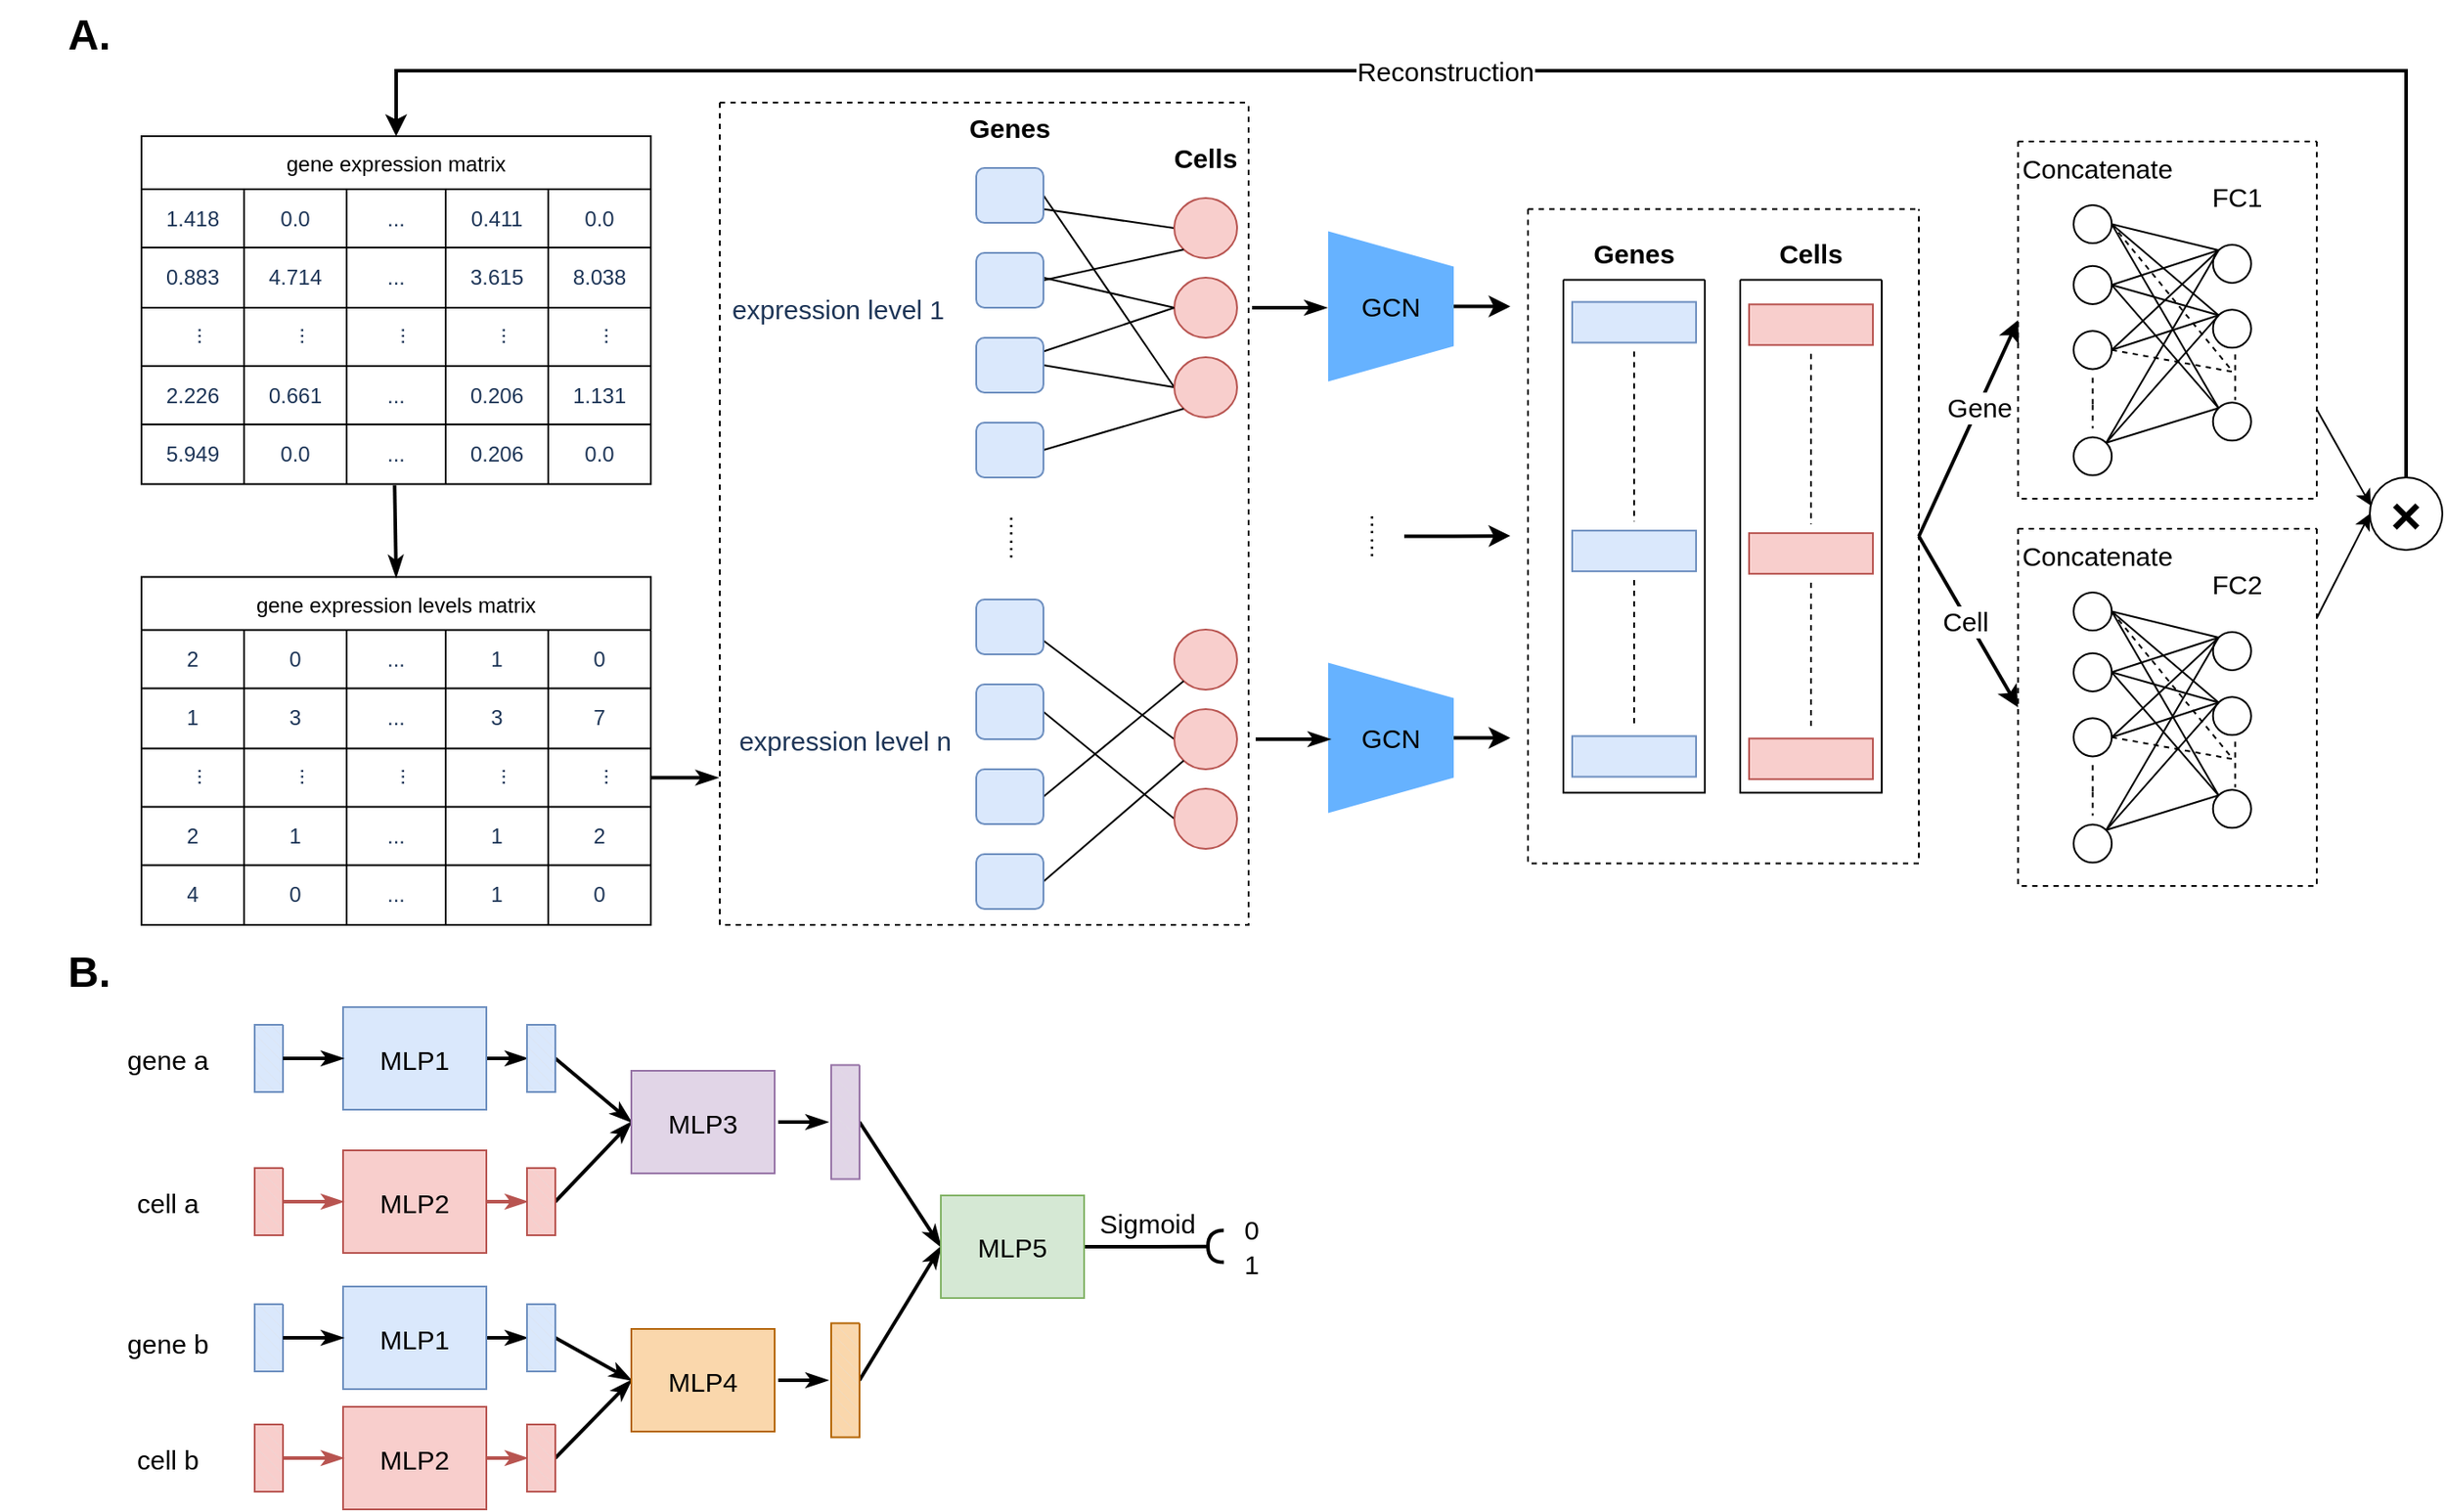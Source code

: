 <mxfile version="16.5.1" type="device"><diagram id="wNA1xK3mXQYpG98z1Wj8" name="第 1 页"><mxGraphModel dx="3479" dy="1115" grid="1" gridSize="10" guides="1" tooltips="1" connect="1" arrows="1" fold="1" page="1" pageScale="1" pageWidth="827" pageHeight="1169" math="0" shadow="0"><root><mxCell id="0"/><mxCell id="1" parent="0"/><mxCell id="BXk53kleX_c4G4rpF8yB-1" value="gene expression matrix" style="shape=table;startSize=30;container=1;collapsible=0;childLayout=tableLayout;" parent="1" vertex="1"><mxGeometry x="-922" y="117" width="288" height="196.75" as="geometry"/></mxCell><mxCell id="BXk53kleX_c4G4rpF8yB-2" value="" style="shape=tableRow;horizontal=0;startSize=0;swimlaneHead=0;swimlaneBody=0;top=0;left=0;bottom=0;right=0;collapsible=0;dropTarget=0;fillColor=none;points=[[0,0.5],[1,0.5]];portConstraint=eastwest;strokeColor=#457B9D;fontColor=#1D3557;" parent="BXk53kleX_c4G4rpF8yB-1" vertex="1"><mxGeometry y="30" width="288" height="33" as="geometry"/></mxCell><mxCell id="BXk53kleX_c4G4rpF8yB-3" value="1.418" style="shape=partialRectangle;html=1;whiteSpace=wrap;connectable=0;overflow=hidden;fillColor=none;top=0;left=0;bottom=0;right=0;pointerEvents=1;strokeColor=#457B9D;fontColor=#1D3557;" parent="BXk53kleX_c4G4rpF8yB-2" vertex="1"><mxGeometry width="58" height="33" as="geometry"><mxRectangle width="58" height="33" as="alternateBounds"/></mxGeometry></mxCell><mxCell id="BXk53kleX_c4G4rpF8yB-4" value="&lt;span&gt;0.0&lt;/span&gt;" style="shape=partialRectangle;html=1;whiteSpace=wrap;connectable=0;overflow=hidden;fillColor=none;top=0;left=0;bottom=0;right=0;pointerEvents=1;strokeColor=#457B9D;fontColor=#1D3557;" parent="BXk53kleX_c4G4rpF8yB-2" vertex="1"><mxGeometry x="58" width="58" height="33" as="geometry"><mxRectangle width="58" height="33" as="alternateBounds"/></mxGeometry></mxCell><mxCell id="BXk53kleX_c4G4rpF8yB-5" value="..." style="shape=partialRectangle;html=1;whiteSpace=wrap;connectable=0;overflow=hidden;fillColor=none;top=0;left=0;bottom=0;right=0;pointerEvents=1;strokeColor=#457B9D;fontColor=#1D3557;" parent="BXk53kleX_c4G4rpF8yB-2" vertex="1"><mxGeometry x="116" width="56" height="33" as="geometry"><mxRectangle width="56" height="33" as="alternateBounds"/></mxGeometry></mxCell><mxCell id="BXk53kleX_c4G4rpF8yB-6" value="0.411" style="shape=partialRectangle;html=1;whiteSpace=wrap;connectable=0;overflow=hidden;fillColor=none;top=0;left=0;bottom=0;right=0;pointerEvents=1;strokeColor=#457B9D;fontColor=#1D3557;" parent="BXk53kleX_c4G4rpF8yB-2" vertex="1"><mxGeometry x="172" width="58" height="33" as="geometry"><mxRectangle width="58" height="33" as="alternateBounds"/></mxGeometry></mxCell><mxCell id="BXk53kleX_c4G4rpF8yB-7" value="0.0" style="shape=partialRectangle;html=1;whiteSpace=wrap;connectable=0;overflow=hidden;fillColor=none;top=0;left=0;bottom=0;right=0;pointerEvents=1;strokeColor=#457B9D;fontColor=#1D3557;" parent="BXk53kleX_c4G4rpF8yB-2" vertex="1"><mxGeometry x="230" width="58" height="33" as="geometry"><mxRectangle width="58" height="33" as="alternateBounds"/></mxGeometry></mxCell><mxCell id="BXk53kleX_c4G4rpF8yB-8" style="shape=tableRow;horizontal=0;startSize=0;swimlaneHead=0;swimlaneBody=0;top=0;left=0;bottom=0;right=0;collapsible=0;dropTarget=0;fillColor=none;points=[[0,0.5],[1,0.5]];portConstraint=eastwest;strokeColor=#457B9D;fontColor=#1D3557;" parent="BXk53kleX_c4G4rpF8yB-1" vertex="1"><mxGeometry y="63" width="288" height="34" as="geometry"/></mxCell><mxCell id="BXk53kleX_c4G4rpF8yB-9" value="0.883" style="shape=partialRectangle;html=1;whiteSpace=wrap;connectable=0;overflow=hidden;fillColor=none;top=0;left=0;bottom=0;right=0;pointerEvents=1;strokeColor=#457B9D;fontColor=#1D3557;" parent="BXk53kleX_c4G4rpF8yB-8" vertex="1"><mxGeometry width="58" height="34" as="geometry"><mxRectangle width="58" height="34" as="alternateBounds"/></mxGeometry></mxCell><mxCell id="BXk53kleX_c4G4rpF8yB-10" value="&lt;span&gt;4.714&lt;/span&gt;" style="shape=partialRectangle;html=1;whiteSpace=wrap;connectable=0;overflow=hidden;fillColor=none;top=0;left=0;bottom=0;right=0;pointerEvents=1;strokeColor=#457B9D;fontColor=#1D3557;" parent="BXk53kleX_c4G4rpF8yB-8" vertex="1"><mxGeometry x="58" width="58" height="34" as="geometry"><mxRectangle width="58" height="34" as="alternateBounds"/></mxGeometry></mxCell><mxCell id="BXk53kleX_c4G4rpF8yB-11" value="&lt;span&gt;...&lt;/span&gt;" style="shape=partialRectangle;html=1;whiteSpace=wrap;connectable=0;overflow=hidden;fillColor=none;top=0;left=0;bottom=0;right=0;pointerEvents=1;strokeColor=#457B9D;fontColor=#1D3557;" parent="BXk53kleX_c4G4rpF8yB-8" vertex="1"><mxGeometry x="116" width="56" height="34" as="geometry"><mxRectangle width="56" height="34" as="alternateBounds"/></mxGeometry></mxCell><mxCell id="BXk53kleX_c4G4rpF8yB-12" value="&lt;span&gt;3.615&lt;/span&gt;" style="shape=partialRectangle;html=1;whiteSpace=wrap;connectable=0;overflow=hidden;fillColor=none;top=0;left=0;bottom=0;right=0;pointerEvents=1;strokeColor=#457B9D;fontColor=#1D3557;" parent="BXk53kleX_c4G4rpF8yB-8" vertex="1"><mxGeometry x="172" width="58" height="34" as="geometry"><mxRectangle width="58" height="34" as="alternateBounds"/></mxGeometry></mxCell><mxCell id="BXk53kleX_c4G4rpF8yB-13" value="&lt;span&gt;8.038&lt;/span&gt;" style="shape=partialRectangle;html=1;whiteSpace=wrap;connectable=0;overflow=hidden;fillColor=none;top=0;left=0;bottom=0;right=0;pointerEvents=1;strokeColor=#457B9D;fontColor=#1D3557;" parent="BXk53kleX_c4G4rpF8yB-8" vertex="1"><mxGeometry x="230" width="58" height="34" as="geometry"><mxRectangle width="58" height="34" as="alternateBounds"/></mxGeometry></mxCell><mxCell id="BXk53kleX_c4G4rpF8yB-14" style="shape=tableRow;horizontal=0;startSize=0;swimlaneHead=0;swimlaneBody=0;top=0;left=0;bottom=0;right=0;collapsible=0;dropTarget=0;fillColor=none;points=[[0,0.5],[1,0.5]];portConstraint=eastwest;strokeColor=#457B9D;fontColor=#1D3557;" parent="BXk53kleX_c4G4rpF8yB-1" vertex="1"><mxGeometry y="97" width="288" height="33" as="geometry"/></mxCell><mxCell id="BXk53kleX_c4G4rpF8yB-15" value="&lt;span&gt;...&lt;/span&gt;" style="shape=partialRectangle;html=1;whiteSpace=wrap;connectable=0;overflow=hidden;fillColor=none;top=0;left=0;bottom=0;right=0;pointerEvents=1;strokeColor=#457B9D;fontColor=#1D3557;align=center;verticalAlign=middle;horizontal=0;" parent="BXk53kleX_c4G4rpF8yB-14" vertex="1"><mxGeometry width="58" height="33" as="geometry"><mxRectangle width="58" height="33" as="alternateBounds"/></mxGeometry></mxCell><mxCell id="BXk53kleX_c4G4rpF8yB-16" value="&lt;div&gt;&lt;span&gt;...&lt;/span&gt;&lt;/div&gt;" style="shape=partialRectangle;html=1;whiteSpace=wrap;connectable=0;overflow=hidden;fillColor=none;top=0;left=0;bottom=0;right=0;pointerEvents=1;strokeColor=#457B9D;fontColor=#1D3557;align=center;verticalAlign=middle;horizontal=0;" parent="BXk53kleX_c4G4rpF8yB-14" vertex="1"><mxGeometry x="58" width="58" height="33" as="geometry"><mxRectangle width="58" height="33" as="alternateBounds"/></mxGeometry></mxCell><mxCell id="BXk53kleX_c4G4rpF8yB-17" value="..." style="shape=partialRectangle;html=1;whiteSpace=wrap;connectable=0;overflow=hidden;fillColor=none;top=0;left=0;bottom=0;right=0;pointerEvents=1;strokeColor=#457B9D;fontColor=#1D3557;horizontal=0;" parent="BXk53kleX_c4G4rpF8yB-14" vertex="1"><mxGeometry x="116" width="56" height="33" as="geometry"><mxRectangle width="56" height="33" as="alternateBounds"/></mxGeometry></mxCell><mxCell id="BXk53kleX_c4G4rpF8yB-18" value="..." style="shape=partialRectangle;html=1;whiteSpace=wrap;connectable=0;overflow=hidden;fillColor=none;top=0;left=0;bottom=0;right=0;pointerEvents=1;strokeColor=#457B9D;fontColor=#1D3557;horizontal=0;" parent="BXk53kleX_c4G4rpF8yB-14" vertex="1"><mxGeometry x="172" width="58" height="33" as="geometry"><mxRectangle width="58" height="33" as="alternateBounds"/></mxGeometry></mxCell><mxCell id="BXk53kleX_c4G4rpF8yB-19" value="..." style="shape=partialRectangle;html=1;whiteSpace=wrap;connectable=0;overflow=hidden;fillColor=none;top=0;left=0;bottom=0;right=0;pointerEvents=1;strokeColor=#457B9D;fontColor=#1D3557;horizontal=0;" parent="BXk53kleX_c4G4rpF8yB-14" vertex="1"><mxGeometry x="230" width="58" height="33" as="geometry"><mxRectangle width="58" height="33" as="alternateBounds"/></mxGeometry></mxCell><mxCell id="BXk53kleX_c4G4rpF8yB-20" value="" style="shape=tableRow;horizontal=0;startSize=0;swimlaneHead=0;swimlaneBody=0;top=0;left=0;bottom=0;right=0;collapsible=0;dropTarget=0;fillColor=none;points=[[0,0.5],[1,0.5]];portConstraint=eastwest;strokeColor=#457B9D;fontColor=#1D3557;" parent="BXk53kleX_c4G4rpF8yB-1" vertex="1"><mxGeometry y="130" width="288" height="33" as="geometry"/></mxCell><mxCell id="BXk53kleX_c4G4rpF8yB-21" value="2.226" style="shape=partialRectangle;html=1;whiteSpace=wrap;connectable=0;overflow=hidden;fillColor=none;top=0;left=0;bottom=0;right=0;pointerEvents=1;strokeColor=#457B9D;fontColor=#1D3557;" parent="BXk53kleX_c4G4rpF8yB-20" vertex="1"><mxGeometry width="58" height="33" as="geometry"><mxRectangle width="58" height="33" as="alternateBounds"/></mxGeometry></mxCell><mxCell id="BXk53kleX_c4G4rpF8yB-22" value="&lt;span&gt;0.661&lt;/span&gt;" style="shape=partialRectangle;html=1;whiteSpace=wrap;connectable=0;overflow=hidden;fillColor=none;top=0;left=0;bottom=0;right=0;pointerEvents=1;strokeColor=#457B9D;fontColor=#1D3557;" parent="BXk53kleX_c4G4rpF8yB-20" vertex="1"><mxGeometry x="58" width="58" height="33" as="geometry"><mxRectangle width="58" height="33" as="alternateBounds"/></mxGeometry></mxCell><mxCell id="BXk53kleX_c4G4rpF8yB-23" value="..." style="shape=partialRectangle;html=1;whiteSpace=wrap;connectable=0;overflow=hidden;fillColor=none;top=0;left=0;bottom=0;right=0;pointerEvents=1;strokeColor=#457B9D;fontColor=#1D3557;" parent="BXk53kleX_c4G4rpF8yB-20" vertex="1"><mxGeometry x="116" width="56" height="33" as="geometry"><mxRectangle width="56" height="33" as="alternateBounds"/></mxGeometry></mxCell><mxCell id="BXk53kleX_c4G4rpF8yB-24" value="0.206" style="shape=partialRectangle;html=1;whiteSpace=wrap;connectable=0;overflow=hidden;fillColor=none;top=0;left=0;bottom=0;right=0;pointerEvents=1;strokeColor=#457B9D;fontColor=#1D3557;" parent="BXk53kleX_c4G4rpF8yB-20" vertex="1"><mxGeometry x="172" width="58" height="33" as="geometry"><mxRectangle width="58" height="33" as="alternateBounds"/></mxGeometry></mxCell><mxCell id="BXk53kleX_c4G4rpF8yB-25" value="1.131" style="shape=partialRectangle;html=1;whiteSpace=wrap;connectable=0;overflow=hidden;fillColor=none;top=0;left=0;bottom=0;right=0;pointerEvents=1;strokeColor=#457B9D;fontColor=#1D3557;" parent="BXk53kleX_c4G4rpF8yB-20" vertex="1"><mxGeometry x="230" width="58" height="33" as="geometry"><mxRectangle width="58" height="33" as="alternateBounds"/></mxGeometry></mxCell><mxCell id="BXk53kleX_c4G4rpF8yB-26" value="" style="shape=tableRow;horizontal=0;startSize=0;swimlaneHead=0;swimlaneBody=0;top=0;left=0;bottom=0;right=0;collapsible=0;dropTarget=0;fillColor=none;points=[[0,0.5],[1,0.5]];portConstraint=eastwest;strokeColor=#457B9D;fontColor=#1D3557;" parent="BXk53kleX_c4G4rpF8yB-1" vertex="1"><mxGeometry y="163" width="288" height="34" as="geometry"/></mxCell><mxCell id="BXk53kleX_c4G4rpF8yB-27" value="5.949" style="shape=partialRectangle;html=1;whiteSpace=wrap;connectable=0;overflow=hidden;fillColor=none;top=0;left=0;bottom=0;right=0;pointerEvents=1;strokeColor=#457B9D;fontColor=#1D3557;" parent="BXk53kleX_c4G4rpF8yB-26" vertex="1"><mxGeometry width="58" height="34" as="geometry"><mxRectangle width="58" height="34" as="alternateBounds"/></mxGeometry></mxCell><mxCell id="BXk53kleX_c4G4rpF8yB-28" value="&lt;span&gt;0.0&lt;/span&gt;" style="shape=partialRectangle;html=1;whiteSpace=wrap;connectable=0;overflow=hidden;fillColor=none;top=0;left=0;bottom=0;right=0;pointerEvents=1;strokeColor=#457B9D;fontColor=#1D3557;" parent="BXk53kleX_c4G4rpF8yB-26" vertex="1"><mxGeometry x="58" width="58" height="34" as="geometry"><mxRectangle width="58" height="34" as="alternateBounds"/></mxGeometry></mxCell><mxCell id="BXk53kleX_c4G4rpF8yB-29" value="..." style="shape=partialRectangle;html=1;whiteSpace=wrap;connectable=0;overflow=hidden;fillColor=none;top=0;left=0;bottom=0;right=0;pointerEvents=1;strokeColor=#457B9D;fontColor=#1D3557;" parent="BXk53kleX_c4G4rpF8yB-26" vertex="1"><mxGeometry x="116" width="56" height="34" as="geometry"><mxRectangle width="56" height="34" as="alternateBounds"/></mxGeometry></mxCell><mxCell id="BXk53kleX_c4G4rpF8yB-30" value="0.206" style="shape=partialRectangle;html=1;whiteSpace=wrap;connectable=0;overflow=hidden;fillColor=none;top=0;left=0;bottom=0;right=0;pointerEvents=1;strokeColor=#457B9D;fontColor=#1D3557;" parent="BXk53kleX_c4G4rpF8yB-26" vertex="1"><mxGeometry x="172" width="58" height="34" as="geometry"><mxRectangle width="58" height="34" as="alternateBounds"/></mxGeometry></mxCell><mxCell id="BXk53kleX_c4G4rpF8yB-31" value="0.0" style="shape=partialRectangle;html=1;whiteSpace=wrap;connectable=0;overflow=hidden;fillColor=none;top=0;left=0;bottom=0;right=0;pointerEvents=1;strokeColor=#457B9D;fontColor=#1D3557;" parent="BXk53kleX_c4G4rpF8yB-26" vertex="1"><mxGeometry x="230" width="58" height="34" as="geometry"><mxRectangle width="58" height="34" as="alternateBounds"/></mxGeometry></mxCell><mxCell id="BXk53kleX_c4G4rpF8yB-32" style="edgeStyle=none;rounded=0;orthogonalLoop=1;jettySize=auto;html=1;exitX=1;exitY=0.75;exitDx=0;exitDy=0;entryX=0;entryY=0.5;entryDx=0;entryDy=0;startArrow=none;startFill=0;endArrow=none;endFill=0;strokeColor=#000000;fontColor=#1D3557;labelBackgroundColor=#F1FAEE;" parent="1" source="BXk53kleX_c4G4rpF8yB-34" target="BXk53kleX_c4G4rpF8yB-35" edge="1"><mxGeometry relative="1" as="geometry"/></mxCell><mxCell id="BXk53kleX_c4G4rpF8yB-33" style="edgeStyle=none;rounded=1;sketch=0;orthogonalLoop=1;jettySize=auto;html=1;exitX=1;exitY=0.5;exitDx=0;exitDy=0;entryX=0;entryY=0.5;entryDx=0;entryDy=0;fontColor=#1D3557;endArrow=none;endFill=0;strokeColor=#000000;fillColor=#A8DADC;" parent="1" source="BXk53kleX_c4G4rpF8yB-34" target="BXk53kleX_c4G4rpF8yB-44" edge="1"><mxGeometry relative="1" as="geometry"/></mxCell><mxCell id="BXk53kleX_c4G4rpF8yB-34" value="" style="rounded=1;whiteSpace=wrap;html=1;fillColor=#dae8fc;strokeColor=#6c8ebf;sketch=0;glass=0;shadow=0;" parent="1" vertex="1"><mxGeometry x="-450" y="135" width="38" height="31" as="geometry"/></mxCell><mxCell id="BXk53kleX_c4G4rpF8yB-35" value="" style="ellipse;whiteSpace=wrap;html=1;rounded=1;fillColor=#f8cecc;strokeColor=#b85450;" parent="1" vertex="1"><mxGeometry x="-338" y="152" width="35.5" height="34" as="geometry"/></mxCell><mxCell id="BXk53kleX_c4G4rpF8yB-36" style="rounded=1;sketch=0;orthogonalLoop=1;jettySize=auto;html=1;entryX=0;entryY=0.5;entryDx=0;entryDy=0;fontColor=#1D3557;strokeColor=#000000;fillColor=#A8DADC;endArrow=none;endFill=0;" parent="1" target="BXk53kleX_c4G4rpF8yB-40" edge="1"><mxGeometry relative="1" as="geometry"><mxPoint x="-412" y="197" as="sourcePoint"/></mxGeometry></mxCell><mxCell id="BXk53kleX_c4G4rpF8yB-37" style="edgeStyle=none;rounded=1;sketch=0;orthogonalLoop=1;jettySize=auto;html=1;exitX=1;exitY=0.5;exitDx=0;exitDy=0;entryX=0;entryY=1;entryDx=0;entryDy=0;fontColor=#1D3557;endArrow=none;endFill=0;strokeColor=#000000;fillColor=#A8DADC;" parent="1" source="BXk53kleX_c4G4rpF8yB-38" target="BXk53kleX_c4G4rpF8yB-35" edge="1"><mxGeometry relative="1" as="geometry"/></mxCell><mxCell id="BXk53kleX_c4G4rpF8yB-38" value="" style="rounded=1;whiteSpace=wrap;html=1;fillColor=#dae8fc;strokeColor=#6c8ebf;" parent="1" vertex="1"><mxGeometry x="-450" y="183" width="38" height="31" as="geometry"/></mxCell><mxCell id="BXk53kleX_c4G4rpF8yB-40" value="" style="ellipse;whiteSpace=wrap;html=1;rounded=1;fillColor=#f8cecc;strokeColor=#b85450;" parent="1" vertex="1"><mxGeometry x="-338" y="197" width="35.5" height="34" as="geometry"/></mxCell><mxCell id="BXk53kleX_c4G4rpF8yB-41" style="edgeStyle=none;rounded=1;sketch=0;orthogonalLoop=1;jettySize=auto;html=1;exitX=1;exitY=0.5;exitDx=0;exitDy=0;entryX=0;entryY=0.5;entryDx=0;entryDy=0;fontColor=#1D3557;endArrow=none;endFill=0;strokeColor=#000000;fillColor=#A8DADC;" parent="1" source="BXk53kleX_c4G4rpF8yB-43" target="BXk53kleX_c4G4rpF8yB-44" edge="1"><mxGeometry relative="1" as="geometry"/></mxCell><mxCell id="BXk53kleX_c4G4rpF8yB-42" style="edgeStyle=none;rounded=1;sketch=0;orthogonalLoop=1;jettySize=auto;html=1;exitX=1;exitY=0.25;exitDx=0;exitDy=0;entryX=0;entryY=0.5;entryDx=0;entryDy=0;fontColor=#1D3557;endArrow=none;endFill=0;strokeColor=#000000;fillColor=#A8DADC;" parent="1" source="BXk53kleX_c4G4rpF8yB-43" target="BXk53kleX_c4G4rpF8yB-40" edge="1"><mxGeometry relative="1" as="geometry"/></mxCell><mxCell id="BXk53kleX_c4G4rpF8yB-43" value="" style="rounded=1;whiteSpace=wrap;html=1;fillColor=#dae8fc;strokeColor=#6c8ebf;" parent="1" vertex="1"><mxGeometry x="-450" y="231" width="38" height="31" as="geometry"/></mxCell><mxCell id="BXk53kleX_c4G4rpF8yB-44" value="" style="ellipse;whiteSpace=wrap;html=1;rounded=1;fillColor=#f8cecc;strokeColor=#b85450;" parent="1" vertex="1"><mxGeometry x="-338" y="242" width="35.5" height="34" as="geometry"/></mxCell><mxCell id="BXk53kleX_c4G4rpF8yB-45" style="edgeStyle=none;rounded=1;sketch=0;orthogonalLoop=1;jettySize=auto;html=1;exitX=1;exitY=0.5;exitDx=0;exitDy=0;entryX=0;entryY=1;entryDx=0;entryDy=0;fontColor=#1D3557;endArrow=none;endFill=0;strokeColor=#000000;fillColor=#A8DADC;" parent="1" source="BXk53kleX_c4G4rpF8yB-46" target="BXk53kleX_c4G4rpF8yB-44" edge="1"><mxGeometry relative="1" as="geometry"/></mxCell><mxCell id="BXk53kleX_c4G4rpF8yB-46" value="" style="rounded=1;whiteSpace=wrap;html=1;fillColor=#dae8fc;strokeColor=#6c8ebf;" parent="1" vertex="1"><mxGeometry x="-450" y="279" width="38" height="31" as="geometry"/></mxCell><mxCell id="BXk53kleX_c4G4rpF8yB-47" style="edgeStyle=none;rounded=1;sketch=0;orthogonalLoop=1;jettySize=auto;html=1;exitX=1;exitY=0.75;exitDx=0;exitDy=0;entryX=0;entryY=0.5;entryDx=0;entryDy=0;fontSize=15;fontColor=#1D3557;endArrow=none;endFill=0;strokeColor=#000000;fillColor=#A8DADC;" parent="1" source="BXk53kleX_c4G4rpF8yB-48" target="BXk53kleX_c4G4rpF8yB-52" edge="1"><mxGeometry relative="1" as="geometry"/></mxCell><mxCell id="BXk53kleX_c4G4rpF8yB-48" value="" style="rounded=1;whiteSpace=wrap;html=1;fillColor=#dae8fc;strokeColor=#6c8ebf;" parent="1" vertex="1"><mxGeometry x="-450" y="379" width="38" height="31" as="geometry"/></mxCell><mxCell id="BXk53kleX_c4G4rpF8yB-49" value="" style="ellipse;whiteSpace=wrap;html=1;rounded=1;fillColor=#f8cecc;strokeColor=#b85450;" parent="1" vertex="1"><mxGeometry x="-338" y="396" width="35.5" height="34" as="geometry"/></mxCell><mxCell id="BXk53kleX_c4G4rpF8yB-50" style="edgeStyle=none;rounded=1;sketch=0;orthogonalLoop=1;jettySize=auto;html=1;exitX=1;exitY=0.5;exitDx=0;exitDy=0;entryX=0;entryY=0.5;entryDx=0;entryDy=0;fontSize=15;fontColor=#1D3557;endArrow=none;endFill=0;strokeColor=#000000;fillColor=#A8DADC;" parent="1" source="BXk53kleX_c4G4rpF8yB-51" target="BXk53kleX_c4G4rpF8yB-55" edge="1"><mxGeometry relative="1" as="geometry"/></mxCell><mxCell id="BXk53kleX_c4G4rpF8yB-51" value="" style="rounded=1;whiteSpace=wrap;html=1;fillColor=#dae8fc;strokeColor=#6c8ebf;" parent="1" vertex="1"><mxGeometry x="-450" y="427" width="38" height="31" as="geometry"/></mxCell><mxCell id="BXk53kleX_c4G4rpF8yB-52" value="" style="ellipse;whiteSpace=wrap;html=1;rounded=1;fillColor=#f8cecc;strokeColor=#b85450;" parent="1" vertex="1"><mxGeometry x="-338" y="441" width="35.5" height="34" as="geometry"/></mxCell><mxCell id="BXk53kleX_c4G4rpF8yB-53" style="edgeStyle=none;rounded=1;sketch=0;orthogonalLoop=1;jettySize=auto;html=1;exitX=1;exitY=0.5;exitDx=0;exitDy=0;entryX=0;entryY=1;entryDx=0;entryDy=0;fontSize=15;fontColor=#1D3557;endArrow=none;endFill=0;strokeColor=#000000;fillColor=#A8DADC;" parent="1" source="BXk53kleX_c4G4rpF8yB-54" target="BXk53kleX_c4G4rpF8yB-49" edge="1"><mxGeometry relative="1" as="geometry"/></mxCell><mxCell id="BXk53kleX_c4G4rpF8yB-54" value="" style="rounded=1;whiteSpace=wrap;html=1;fillColor=#dae8fc;strokeColor=#6c8ebf;" parent="1" vertex="1"><mxGeometry x="-450" y="475" width="38" height="31" as="geometry"/></mxCell><mxCell id="BXk53kleX_c4G4rpF8yB-55" value="" style="ellipse;whiteSpace=wrap;html=1;rounded=1;fillColor=#f8cecc;strokeColor=#b85450;" parent="1" vertex="1"><mxGeometry x="-338" y="486" width="35.5" height="34" as="geometry"/></mxCell><mxCell id="BXk53kleX_c4G4rpF8yB-56" style="edgeStyle=none;rounded=1;sketch=0;orthogonalLoop=1;jettySize=auto;html=1;exitX=1;exitY=0.5;exitDx=0;exitDy=0;entryX=0;entryY=1;entryDx=0;entryDy=0;fontSize=15;fontColor=#1D3557;endArrow=none;endFill=0;strokeColor=#000000;fillColor=#A8DADC;" parent="1" source="BXk53kleX_c4G4rpF8yB-57" target="BXk53kleX_c4G4rpF8yB-52" edge="1"><mxGeometry relative="1" as="geometry"/></mxCell><mxCell id="BXk53kleX_c4G4rpF8yB-57" value="" style="rounded=1;whiteSpace=wrap;html=1;fillColor=#dae8fc;strokeColor=#6c8ebf;" parent="1" vertex="1"><mxGeometry x="-450" y="523" width="38" height="31" as="geometry"/></mxCell><mxCell id="BXk53kleX_c4G4rpF8yB-58" value="……" style="text;align=center;verticalAlign=middle;rounded=0;sketch=0;horizontal=0;fontSize=13;direction=north;flipV=1;flipH=1;" parent="1" vertex="1"><mxGeometry x="-455" y="329" width="40" height="30" as="geometry"/></mxCell><mxCell id="BXk53kleX_c4G4rpF8yB-59" value="Genes" style="text;align=center;fontStyle=1;verticalAlign=middle;spacingLeft=3;spacingRight=3;rotatable=0;points=[[0,0.5],[1,0.5]];portConstraint=eastwest;fontSize=15;rounded=0;sketch=0;" parent="1" vertex="1"><mxGeometry x="-447" y="100" width="32" height="23" as="geometry"/></mxCell><mxCell id="BXk53kleX_c4G4rpF8yB-60" value="Cells" style="text;align=center;fontStyle=1;verticalAlign=middle;spacingLeft=3;spacingRight=3;rotatable=0;points=[[0,0.5],[1,0.5]];portConstraint=eastwest;fontSize=15;rounded=0;sketch=0;" parent="1" vertex="1"><mxGeometry x="-336.25" y="117" width="32" height="23" as="geometry"/></mxCell><mxCell id="BXk53kleX_c4G4rpF8yB-61" value="expression level 1" style="text;strokeColor=none;fillColor=none;align=center;verticalAlign=middle;rounded=0;sketch=0;fontSize=15;fontColor=#1D3557;" parent="1" vertex="1"><mxGeometry x="-590" y="204" width="124" height="20" as="geometry"/></mxCell><mxCell id="BXk53kleX_c4G4rpF8yB-62" value="expression level n" style="text;strokeColor=none;fillColor=none;align=center;verticalAlign=middle;rounded=0;sketch=0;fontSize=15;fontColor=#1D3557;" parent="1" vertex="1"><mxGeometry x="-586" y="448" width="124" height="20" as="geometry"/></mxCell><mxCell id="BXk53kleX_c4G4rpF8yB-184" style="edgeStyle=orthogonalEdgeStyle;rounded=0;orthogonalLoop=1;jettySize=auto;html=1;exitX=0.5;exitY=0;exitDx=0;exitDy=0;sourcePerimeterSpacing=3;targetPerimeterSpacing=0;strokeWidth=2;" parent="1" source="BXk53kleX_c4G4rpF8yB-65" edge="1"><mxGeometry relative="1" as="geometry"><mxPoint x="-148" y="212.692" as="targetPoint"/></mxGeometry></mxCell><mxCell id="BXk53kleX_c4G4rpF8yB-65" value="&lt;font color=&quot;#000000&quot;&gt;GCN&lt;/font&gt;" style="shape=trapezoid;perimeter=trapezoidPerimeter;whiteSpace=wrap;html=1;fixedSize=1;rounded=0;sketch=0;fontSize=15;direction=south;shadow=0;flipV=0;flipH=0;gradientDirection=south;perimeterSpacing=0;fillColor=#66B2FF;fontColor=#ffffff;strokeColor=none;gradientColor=none;fillOpacity=100;" parent="1" vertex="1"><mxGeometry x="-251" y="170.75" width="71" height="85" as="geometry"/></mxCell><mxCell id="BXk53kleX_c4G4rpF8yB-185" style="edgeStyle=orthogonalEdgeStyle;rounded=0;orthogonalLoop=1;jettySize=auto;html=1;exitX=0.5;exitY=0;exitDx=0;exitDy=0;sourcePerimeterSpacing=3;targetPerimeterSpacing=0;strokeWidth=2;" parent="1" source="BXk53kleX_c4G4rpF8yB-68" edge="1"><mxGeometry relative="1" as="geometry"><mxPoint x="-148" y="457.308" as="targetPoint"/></mxGeometry></mxCell><mxCell id="BXk53kleX_c4G4rpF8yB-68" value="GCN" style="shape=trapezoid;perimeter=trapezoidPerimeter;whiteSpace=wrap;html=1;fixedSize=1;rounded=0;sketch=0;fontSize=15;direction=south;fillColor=#66B2FF;fontColor=#000000;strokeColor=none;perimeterSpacing=0;" parent="1" vertex="1"><mxGeometry x="-251" y="414.75" width="71" height="85" as="geometry"/></mxCell><mxCell id="BXk53kleX_c4G4rpF8yB-186" value="" style="edgeStyle=orthogonalEdgeStyle;rounded=0;orthogonalLoop=1;jettySize=auto;html=1;sourcePerimeterSpacing=3;targetPerimeterSpacing=0;strokeWidth=2;" parent="1" source="BXk53kleX_c4G4rpF8yB-69" edge="1"><mxGeometry relative="1" as="geometry"><mxPoint x="-148" y="343" as="targetPoint"/></mxGeometry></mxCell><mxCell id="BXk53kleX_c4G4rpF8yB-69" value="……" style="text;align=center;verticalAlign=middle;rounded=0;sketch=0;horizontal=0;fontSize=13;direction=north;flipV=1;flipH=1;" parent="1" vertex="1"><mxGeometry x="-251" y="328.25" width="40" height="30" as="geometry"/></mxCell><mxCell id="BXk53kleX_c4G4rpF8yB-72" value="" style="edgeStyle=none;rounded=1;sketch=0;orthogonalLoop=1;jettySize=auto;html=1;fontSize=15;fontColor=#000000;startArrow=none;startFill=0;endArrow=classicThin;endFill=1;strokeColor=#000000;fillColor=#A8DADC;strokeWidth=2;" parent="1" edge="1"><mxGeometry relative="1" as="geometry"><mxPoint x="-292" y="458.0" as="sourcePoint"/><mxPoint x="-250" y="458" as="targetPoint"/></mxGeometry></mxCell><mxCell id="BXk53kleX_c4G4rpF8yB-93" value="gene expression levels matrix" style="shape=table;startSize=30;container=1;collapsible=0;childLayout=tableLayout;" parent="1" vertex="1"><mxGeometry x="-922" y="366.25" width="288" height="196.75" as="geometry"/></mxCell><mxCell id="BXk53kleX_c4G4rpF8yB-94" value="" style="shape=tableRow;horizontal=0;startSize=0;swimlaneHead=0;swimlaneBody=0;top=0;left=0;bottom=0;right=0;collapsible=0;dropTarget=0;fillColor=none;points=[[0,0.5],[1,0.5]];portConstraint=eastwest;strokeColor=#457B9D;fontColor=#1D3557;" parent="BXk53kleX_c4G4rpF8yB-93" vertex="1"><mxGeometry y="30" width="288" height="33" as="geometry"/></mxCell><mxCell id="BXk53kleX_c4G4rpF8yB-95" value="2" style="shape=partialRectangle;html=1;whiteSpace=wrap;connectable=0;overflow=hidden;fillColor=none;top=0;left=0;bottom=0;right=0;pointerEvents=1;strokeColor=#457B9D;fontColor=#1D3557;" parent="BXk53kleX_c4G4rpF8yB-94" vertex="1"><mxGeometry width="58" height="33" as="geometry"><mxRectangle width="58" height="33" as="alternateBounds"/></mxGeometry></mxCell><mxCell id="BXk53kleX_c4G4rpF8yB-96" value="&lt;span&gt;0&lt;/span&gt;" style="shape=partialRectangle;html=1;whiteSpace=wrap;connectable=0;overflow=hidden;fillColor=none;top=0;left=0;bottom=0;right=0;pointerEvents=1;strokeColor=#457B9D;fontColor=#1D3557;" parent="BXk53kleX_c4G4rpF8yB-94" vertex="1"><mxGeometry x="58" width="58" height="33" as="geometry"><mxRectangle width="58" height="33" as="alternateBounds"/></mxGeometry></mxCell><mxCell id="BXk53kleX_c4G4rpF8yB-97" value="..." style="shape=partialRectangle;html=1;whiteSpace=wrap;connectable=0;overflow=hidden;fillColor=none;top=0;left=0;bottom=0;right=0;pointerEvents=1;strokeColor=#457B9D;fontColor=#1D3557;" parent="BXk53kleX_c4G4rpF8yB-94" vertex="1"><mxGeometry x="116" width="56" height="33" as="geometry"><mxRectangle width="56" height="33" as="alternateBounds"/></mxGeometry></mxCell><mxCell id="BXk53kleX_c4G4rpF8yB-98" value="1" style="shape=partialRectangle;html=1;whiteSpace=wrap;connectable=0;overflow=hidden;fillColor=none;top=0;left=0;bottom=0;right=0;pointerEvents=1;strokeColor=#457B9D;fontColor=#1D3557;" parent="BXk53kleX_c4G4rpF8yB-94" vertex="1"><mxGeometry x="172" width="58" height="33" as="geometry"><mxRectangle width="58" height="33" as="alternateBounds"/></mxGeometry></mxCell><mxCell id="BXk53kleX_c4G4rpF8yB-99" value="0" style="shape=partialRectangle;html=1;whiteSpace=wrap;connectable=0;overflow=hidden;fillColor=none;top=0;left=0;bottom=0;right=0;pointerEvents=1;strokeColor=#457B9D;fontColor=#1D3557;" parent="BXk53kleX_c4G4rpF8yB-94" vertex="1"><mxGeometry x="230" width="58" height="33" as="geometry"><mxRectangle width="58" height="33" as="alternateBounds"/></mxGeometry></mxCell><mxCell id="BXk53kleX_c4G4rpF8yB-100" style="shape=tableRow;horizontal=0;startSize=0;swimlaneHead=0;swimlaneBody=0;top=0;left=0;bottom=0;right=0;collapsible=0;dropTarget=0;fillColor=none;points=[[0,0.5],[1,0.5]];portConstraint=eastwest;strokeColor=#457B9D;fontColor=#1D3557;" parent="BXk53kleX_c4G4rpF8yB-93" vertex="1"><mxGeometry y="63" width="288" height="34" as="geometry"/></mxCell><mxCell id="BXk53kleX_c4G4rpF8yB-101" value="1" style="shape=partialRectangle;html=1;whiteSpace=wrap;connectable=0;overflow=hidden;fillColor=none;top=0;left=0;bottom=0;right=0;pointerEvents=1;strokeColor=#457B9D;fontColor=#1D3557;" parent="BXk53kleX_c4G4rpF8yB-100" vertex="1"><mxGeometry width="58" height="34" as="geometry"><mxRectangle width="58" height="34" as="alternateBounds"/></mxGeometry></mxCell><mxCell id="BXk53kleX_c4G4rpF8yB-102" value="&lt;span&gt;3&lt;/span&gt;" style="shape=partialRectangle;html=1;whiteSpace=wrap;connectable=0;overflow=hidden;fillColor=none;top=0;left=0;bottom=0;right=0;pointerEvents=1;strokeColor=#457B9D;fontColor=#1D3557;" parent="BXk53kleX_c4G4rpF8yB-100" vertex="1"><mxGeometry x="58" width="58" height="34" as="geometry"><mxRectangle width="58" height="34" as="alternateBounds"/></mxGeometry></mxCell><mxCell id="BXk53kleX_c4G4rpF8yB-103" value="&lt;span&gt;...&lt;/span&gt;" style="shape=partialRectangle;html=1;whiteSpace=wrap;connectable=0;overflow=hidden;fillColor=none;top=0;left=0;bottom=0;right=0;pointerEvents=1;strokeColor=#457B9D;fontColor=#1D3557;" parent="BXk53kleX_c4G4rpF8yB-100" vertex="1"><mxGeometry x="116" width="56" height="34" as="geometry"><mxRectangle width="56" height="34" as="alternateBounds"/></mxGeometry></mxCell><mxCell id="BXk53kleX_c4G4rpF8yB-104" value="&lt;span&gt;3&lt;/span&gt;" style="shape=partialRectangle;html=1;whiteSpace=wrap;connectable=0;overflow=hidden;fillColor=none;top=0;left=0;bottom=0;right=0;pointerEvents=1;strokeColor=#457B9D;fontColor=#1D3557;" parent="BXk53kleX_c4G4rpF8yB-100" vertex="1"><mxGeometry x="172" width="58" height="34" as="geometry"><mxRectangle width="58" height="34" as="alternateBounds"/></mxGeometry></mxCell><mxCell id="BXk53kleX_c4G4rpF8yB-105" value="7" style="shape=partialRectangle;html=1;whiteSpace=wrap;connectable=0;overflow=hidden;fillColor=none;top=0;left=0;bottom=0;right=0;pointerEvents=1;strokeColor=#457B9D;fontColor=#1D3557;" parent="BXk53kleX_c4G4rpF8yB-100" vertex="1"><mxGeometry x="230" width="58" height="34" as="geometry"><mxRectangle width="58" height="34" as="alternateBounds"/></mxGeometry></mxCell><mxCell id="BXk53kleX_c4G4rpF8yB-106" style="shape=tableRow;horizontal=0;startSize=0;swimlaneHead=0;swimlaneBody=0;top=0;left=0;bottom=0;right=0;collapsible=0;dropTarget=0;fillColor=none;points=[[0,0.5],[1,0.5]];portConstraint=eastwest;strokeColor=#457B9D;fontColor=#1D3557;" parent="BXk53kleX_c4G4rpF8yB-93" vertex="1"><mxGeometry y="97" width="288" height="33" as="geometry"/></mxCell><mxCell id="BXk53kleX_c4G4rpF8yB-107" value="&lt;span&gt;...&lt;/span&gt;" style="shape=partialRectangle;html=1;whiteSpace=wrap;connectable=0;overflow=hidden;fillColor=none;top=0;left=0;bottom=0;right=0;pointerEvents=1;strokeColor=#457B9D;fontColor=#1D3557;align=center;verticalAlign=middle;horizontal=0;" parent="BXk53kleX_c4G4rpF8yB-106" vertex="1"><mxGeometry width="58" height="33" as="geometry"><mxRectangle width="58" height="33" as="alternateBounds"/></mxGeometry></mxCell><mxCell id="BXk53kleX_c4G4rpF8yB-108" value="&lt;div&gt;&lt;span&gt;...&lt;/span&gt;&lt;/div&gt;" style="shape=partialRectangle;html=1;whiteSpace=wrap;connectable=0;overflow=hidden;fillColor=none;top=0;left=0;bottom=0;right=0;pointerEvents=1;strokeColor=#457B9D;fontColor=#1D3557;align=center;verticalAlign=middle;horizontal=0;" parent="BXk53kleX_c4G4rpF8yB-106" vertex="1"><mxGeometry x="58" width="58" height="33" as="geometry"><mxRectangle width="58" height="33" as="alternateBounds"/></mxGeometry></mxCell><mxCell id="BXk53kleX_c4G4rpF8yB-109" value="..." style="shape=partialRectangle;html=1;whiteSpace=wrap;connectable=0;overflow=hidden;fillColor=none;top=0;left=0;bottom=0;right=0;pointerEvents=1;strokeColor=#457B9D;fontColor=#1D3557;horizontal=0;" parent="BXk53kleX_c4G4rpF8yB-106" vertex="1"><mxGeometry x="116" width="56" height="33" as="geometry"><mxRectangle width="56" height="33" as="alternateBounds"/></mxGeometry></mxCell><mxCell id="BXk53kleX_c4G4rpF8yB-110" value="..." style="shape=partialRectangle;html=1;whiteSpace=wrap;connectable=0;overflow=hidden;fillColor=none;top=0;left=0;bottom=0;right=0;pointerEvents=1;strokeColor=#457B9D;fontColor=#1D3557;horizontal=0;" parent="BXk53kleX_c4G4rpF8yB-106" vertex="1"><mxGeometry x="172" width="58" height="33" as="geometry"><mxRectangle width="58" height="33" as="alternateBounds"/></mxGeometry></mxCell><mxCell id="BXk53kleX_c4G4rpF8yB-111" value="..." style="shape=partialRectangle;html=1;whiteSpace=wrap;connectable=0;overflow=hidden;fillColor=none;top=0;left=0;bottom=0;right=0;pointerEvents=1;strokeColor=#457B9D;fontColor=#1D3557;horizontal=0;" parent="BXk53kleX_c4G4rpF8yB-106" vertex="1"><mxGeometry x="230" width="58" height="33" as="geometry"><mxRectangle width="58" height="33" as="alternateBounds"/></mxGeometry></mxCell><mxCell id="BXk53kleX_c4G4rpF8yB-112" value="" style="shape=tableRow;horizontal=0;startSize=0;swimlaneHead=0;swimlaneBody=0;top=0;left=0;bottom=0;right=0;collapsible=0;dropTarget=0;fillColor=none;points=[[0,0.5],[1,0.5]];portConstraint=eastwest;strokeColor=#457B9D;fontColor=#1D3557;" parent="BXk53kleX_c4G4rpF8yB-93" vertex="1"><mxGeometry y="130" width="288" height="33" as="geometry"/></mxCell><mxCell id="BXk53kleX_c4G4rpF8yB-113" value="2" style="shape=partialRectangle;html=1;whiteSpace=wrap;connectable=0;overflow=hidden;fillColor=none;top=0;left=0;bottom=0;right=0;pointerEvents=1;strokeColor=#457B9D;fontColor=#1D3557;" parent="BXk53kleX_c4G4rpF8yB-112" vertex="1"><mxGeometry width="58" height="33" as="geometry"><mxRectangle width="58" height="33" as="alternateBounds"/></mxGeometry></mxCell><mxCell id="BXk53kleX_c4G4rpF8yB-114" value="&lt;span&gt;1&lt;/span&gt;" style="shape=partialRectangle;html=1;whiteSpace=wrap;connectable=0;overflow=hidden;fillColor=none;top=0;left=0;bottom=0;right=0;pointerEvents=1;strokeColor=#457B9D;fontColor=#1D3557;" parent="BXk53kleX_c4G4rpF8yB-112" vertex="1"><mxGeometry x="58" width="58" height="33" as="geometry"><mxRectangle width="58" height="33" as="alternateBounds"/></mxGeometry></mxCell><mxCell id="BXk53kleX_c4G4rpF8yB-115" value="..." style="shape=partialRectangle;html=1;whiteSpace=wrap;connectable=0;overflow=hidden;fillColor=none;top=0;left=0;bottom=0;right=0;pointerEvents=1;strokeColor=#457B9D;fontColor=#1D3557;" parent="BXk53kleX_c4G4rpF8yB-112" vertex="1"><mxGeometry x="116" width="56" height="33" as="geometry"><mxRectangle width="56" height="33" as="alternateBounds"/></mxGeometry></mxCell><mxCell id="BXk53kleX_c4G4rpF8yB-116" value="1" style="shape=partialRectangle;html=1;whiteSpace=wrap;connectable=0;overflow=hidden;fillColor=none;top=0;left=0;bottom=0;right=0;pointerEvents=1;strokeColor=#457B9D;fontColor=#1D3557;" parent="BXk53kleX_c4G4rpF8yB-112" vertex="1"><mxGeometry x="172" width="58" height="33" as="geometry"><mxRectangle width="58" height="33" as="alternateBounds"/></mxGeometry></mxCell><mxCell id="BXk53kleX_c4G4rpF8yB-117" value="2" style="shape=partialRectangle;html=1;whiteSpace=wrap;connectable=0;overflow=hidden;fillColor=none;top=0;left=0;bottom=0;right=0;pointerEvents=1;strokeColor=#457B9D;fontColor=#1D3557;" parent="BXk53kleX_c4G4rpF8yB-112" vertex="1"><mxGeometry x="230" width="58" height="33" as="geometry"><mxRectangle width="58" height="33" as="alternateBounds"/></mxGeometry></mxCell><mxCell id="BXk53kleX_c4G4rpF8yB-118" value="" style="shape=tableRow;horizontal=0;startSize=0;swimlaneHead=0;swimlaneBody=0;top=0;left=0;bottom=0;right=0;collapsible=0;dropTarget=0;fillColor=none;points=[[0,0.5],[1,0.5]];portConstraint=eastwest;strokeColor=#457B9D;fontColor=#1D3557;" parent="BXk53kleX_c4G4rpF8yB-93" vertex="1"><mxGeometry y="163" width="288" height="34" as="geometry"/></mxCell><mxCell id="BXk53kleX_c4G4rpF8yB-119" value="4" style="shape=partialRectangle;html=1;whiteSpace=wrap;connectable=0;overflow=hidden;fillColor=none;top=0;left=0;bottom=0;right=0;pointerEvents=1;strokeColor=#457B9D;fontColor=#1D3557;" parent="BXk53kleX_c4G4rpF8yB-118" vertex="1"><mxGeometry width="58" height="34" as="geometry"><mxRectangle width="58" height="34" as="alternateBounds"/></mxGeometry></mxCell><mxCell id="BXk53kleX_c4G4rpF8yB-120" value="&lt;span&gt;0&lt;/span&gt;" style="shape=partialRectangle;html=1;whiteSpace=wrap;connectable=0;overflow=hidden;fillColor=none;top=0;left=0;bottom=0;right=0;pointerEvents=1;strokeColor=#457B9D;fontColor=#1D3557;" parent="BXk53kleX_c4G4rpF8yB-118" vertex="1"><mxGeometry x="58" width="58" height="34" as="geometry"><mxRectangle width="58" height="34" as="alternateBounds"/></mxGeometry></mxCell><mxCell id="BXk53kleX_c4G4rpF8yB-121" value="..." style="shape=partialRectangle;html=1;whiteSpace=wrap;connectable=0;overflow=hidden;fillColor=none;top=0;left=0;bottom=0;right=0;pointerEvents=1;strokeColor=#457B9D;fontColor=#1D3557;" parent="BXk53kleX_c4G4rpF8yB-118" vertex="1"><mxGeometry x="116" width="56" height="34" as="geometry"><mxRectangle width="56" height="34" as="alternateBounds"/></mxGeometry></mxCell><mxCell id="BXk53kleX_c4G4rpF8yB-122" value="1" style="shape=partialRectangle;html=1;whiteSpace=wrap;connectable=0;overflow=hidden;fillColor=none;top=0;left=0;bottom=0;right=0;pointerEvents=1;strokeColor=#457B9D;fontColor=#1D3557;" parent="BXk53kleX_c4G4rpF8yB-118" vertex="1"><mxGeometry x="172" width="58" height="34" as="geometry"><mxRectangle width="58" height="34" as="alternateBounds"/></mxGeometry></mxCell><mxCell id="BXk53kleX_c4G4rpF8yB-123" value="0" style="shape=partialRectangle;html=1;whiteSpace=wrap;connectable=0;overflow=hidden;fillColor=none;top=0;left=0;bottom=0;right=0;pointerEvents=1;strokeColor=#457B9D;fontColor=#1D3557;" parent="BXk53kleX_c4G4rpF8yB-118" vertex="1"><mxGeometry x="230" width="58" height="34" as="geometry"><mxRectangle width="58" height="34" as="alternateBounds"/></mxGeometry></mxCell><mxCell id="BXk53kleX_c4G4rpF8yB-124" value="" style="swimlane;startSize=0;collapsible=0;rounded=0;shadow=0;glass=0;sketch=0;fontFamily=Helvetica;fontSize=15;strokeColor=#000000;fillColor=#ffff88;dashed=1;" parent="1" vertex="1"><mxGeometry x="-595" y="98" width="299" height="465" as="geometry"/></mxCell><mxCell id="BXk53kleX_c4G4rpF8yB-125" value="" style="rounded=0;labelBackgroundColor=default;sketch=0;fontFamily=Helvetica;fontSize=15;fontColor=#1D3557;startArrow=none;startFill=0;endArrow=classicThin;endFill=1;startSize=6;endSize=6;sourcePerimeterSpacing=3;targetPerimeterSpacing=0;strokeColor=#000000;strokeWidth=2;fillColor=#dae8fc;html=1;shape=connector;curved=1;jumpStyle=none;jumpSize=2;exitX=0.497;exitY=1.01;exitDx=0;exitDy=0;exitPerimeter=0;entryX=0.5;entryY=0;entryDx=0;entryDy=0;" parent="1" source="BXk53kleX_c4G4rpF8yB-26" target="BXk53kleX_c4G4rpF8yB-93" edge="1"><mxGeometry width="100" height="100" relative="1" as="geometry"><mxPoint x="-565" y="419" as="sourcePoint"/><mxPoint x="-465" y="319" as="targetPoint"/></mxGeometry></mxCell><mxCell id="BXk53kleX_c4G4rpF8yB-126" style="edgeStyle=orthogonalEdgeStyle;shape=connector;curved=1;rounded=1;sketch=0;jumpStyle=none;jumpSize=2;orthogonalLoop=1;jettySize=auto;html=1;exitX=1;exitY=0.5;exitDx=0;exitDy=0;entryX=-0.004;entryY=0.82;entryDx=0;entryDy=0;entryPerimeter=0;labelBackgroundColor=default;fontFamily=Helvetica;fontSize=15;fontColor=#000000;startArrow=none;startFill=0;endArrow=classicThin;endFill=1;startSize=6;endSize=6;sourcePerimeterSpacing=0;targetPerimeterSpacing=0;strokeColor=#000000;strokeWidth=2;fillColor=#dae8fc;" parent="1" source="BXk53kleX_c4G4rpF8yB-106" target="BXk53kleX_c4G4rpF8yB-124" edge="1"><mxGeometry relative="1" as="geometry"/></mxCell><mxCell id="BXk53kleX_c4G4rpF8yB-130" style="edgeStyle=none;rounded=0;sketch=0;orthogonalLoop=1;jettySize=auto;html=1;exitX=1;exitY=0.5;exitDx=0;exitDy=0;entryX=0.5;entryY=1;entryDx=0;entryDy=0;entryPerimeter=0;fontSize=18;startArrow=none;startFill=0;endArrow=classicThin;endFill=1;sourcePerimeterSpacing=12;targetPerimeterSpacing=0;strokeColor=#000000;strokeWidth=2;" parent="1" source="BXk53kleX_c4G4rpF8yB-131" target="BXk53kleX_c4G4rpF8yB-135" edge="1"><mxGeometry relative="1" as="geometry"/></mxCell><mxCell id="BXk53kleX_c4G4rpF8yB-131" value="MLP1" style="rounded=0;whiteSpace=wrap;html=1;shadow=0;glass=0;sketch=0;fontFamily=Helvetica;fontSize=15;strokeColor=#6c8ebf;fillColor=#dae8fc;" parent="1" vertex="1"><mxGeometry x="-808" y="609.5" width="81" height="58" as="geometry"/></mxCell><mxCell id="BXk53kleX_c4G4rpF8yB-132" value="" style="group" parent="1" vertex="1" connectable="0"><mxGeometry x="-858" y="593" width="16" height="91" as="geometry"/></mxCell><mxCell id="BXk53kleX_c4G4rpF8yB-133" value="" style="verticalLabelPosition=bottom;verticalAlign=top;html=1;shape=mxgraph.basic.patternFillRect;fillStyle=diag;step=5;fillStrokeWidth=0.2;fillStrokeColor=#dddddd;rounded=0;shadow=0;glass=0;sketch=0;fontSize=15;strokeColor=#6c8ebf;fillColor=#dae8fc;direction=south;" parent="BXk53kleX_c4G4rpF8yB-132" vertex="1"><mxGeometry y="26.5" width="16" height="38" as="geometry"/></mxCell><mxCell id="BXk53kleX_c4G4rpF8yB-134" style="edgeStyle=none;rounded=0;sketch=0;orthogonalLoop=1;jettySize=auto;html=1;exitX=0.5;exitY=0;exitDx=0;exitDy=0;exitPerimeter=0;entryX=0;entryY=0.5;entryDx=0;entryDy=0;fontSize=18;startArrow=none;startFill=0;endArrow=classicThin;endFill=1;sourcePerimeterSpacing=12;targetPerimeterSpacing=0;strokeColor=#000000;strokeWidth=2;" parent="1" source="BXk53kleX_c4G4rpF8yB-135" target="BXk53kleX_c4G4rpF8yB-158" edge="1"><mxGeometry relative="1" as="geometry"/></mxCell><mxCell id="BXk53kleX_c4G4rpF8yB-135" value="" style="verticalLabelPosition=bottom;verticalAlign=top;html=1;shape=mxgraph.basic.patternFillRect;fillStyle=diag;step=5;fillStrokeWidth=0.2;fillStrokeColor=#dddddd;rounded=0;shadow=0;glass=0;sketch=0;fontSize=15;strokeColor=#6c8ebf;fillColor=#dae8fc;direction=south;" parent="1" vertex="1"><mxGeometry x="-704" y="619.5" width="16" height="38" as="geometry"/></mxCell><mxCell id="BXk53kleX_c4G4rpF8yB-136" style="edgeStyle=none;rounded=0;sketch=0;orthogonalLoop=1;jettySize=auto;html=1;exitX=0.5;exitY=0;exitDx=0;exitDy=0;exitPerimeter=0;entryX=0;entryY=0.5;entryDx=0;entryDy=0;fontSize=18;startArrow=none;startFill=0;endArrow=classicThin;endFill=1;sourcePerimeterSpacing=12;targetPerimeterSpacing=0;strokeColor=#000000;strokeWidth=2;" parent="1" source="BXk53kleX_c4G4rpF8yB-133" target="BXk53kleX_c4G4rpF8yB-131" edge="1"><mxGeometry relative="1" as="geometry"/></mxCell><mxCell id="BXk53kleX_c4G4rpF8yB-137" style="edgeStyle=none;rounded=0;sketch=0;orthogonalLoop=1;jettySize=auto;html=1;exitX=1;exitY=0.5;exitDx=0;exitDy=0;entryX=0.5;entryY=1;entryDx=0;entryDy=0;entryPerimeter=0;fontSize=18;startArrow=none;startFill=0;endArrow=classicThin;endFill=1;sourcePerimeterSpacing=12;targetPerimeterSpacing=0;strokeColor=#000000;strokeWidth=2;" parent="1" source="BXk53kleX_c4G4rpF8yB-138" target="BXk53kleX_c4G4rpF8yB-142" edge="1"><mxGeometry relative="1" as="geometry"/></mxCell><mxCell id="BXk53kleX_c4G4rpF8yB-138" value="MLP1" style="rounded=0;whiteSpace=wrap;html=1;shadow=0;glass=0;sketch=0;fontFamily=Helvetica;fontSize=15;strokeColor=#6c8ebf;fillColor=#dae8fc;" parent="1" vertex="1"><mxGeometry x="-808" y="767.5" width="81" height="58" as="geometry"/></mxCell><mxCell id="BXk53kleX_c4G4rpF8yB-139" value="" style="group" parent="1" vertex="1" connectable="0"><mxGeometry x="-858" y="667.5" width="16" height="91" as="geometry"/></mxCell><mxCell id="BXk53kleX_c4G4rpF8yB-140" value="" style="verticalLabelPosition=bottom;verticalAlign=top;html=1;shape=mxgraph.basic.patternFillRect;fillStyle=diag;step=5;fillStrokeWidth=0.2;fillStrokeColor=#dddddd;rounded=0;shadow=0;glass=0;sketch=0;fontSize=15;strokeColor=#6c8ebf;fillColor=#dae8fc;direction=south;" parent="BXk53kleX_c4G4rpF8yB-139" vertex="1"><mxGeometry y="110" width="16" height="38" as="geometry"/></mxCell><mxCell id="BXk53kleX_c4G4rpF8yB-141" style="edgeStyle=none;rounded=0;sketch=0;orthogonalLoop=1;jettySize=auto;html=1;exitX=0.5;exitY=0;exitDx=0;exitDy=0;exitPerimeter=0;entryX=0;entryY=0.5;entryDx=0;entryDy=0;fontSize=18;startArrow=none;startFill=0;endArrow=classicThin;endFill=1;sourcePerimeterSpacing=12;targetPerimeterSpacing=0;strokeColor=#000000;strokeWidth=2;" parent="1" source="BXk53kleX_c4G4rpF8yB-142" target="BXk53kleX_c4G4rpF8yB-160" edge="1"><mxGeometry relative="1" as="geometry"/></mxCell><mxCell id="BXk53kleX_c4G4rpF8yB-142" value="" style="verticalLabelPosition=bottom;verticalAlign=top;html=1;shape=mxgraph.basic.patternFillRect;fillStyle=diag;step=5;fillStrokeWidth=0.2;fillStrokeColor=#dddddd;rounded=0;shadow=0;glass=0;sketch=0;fontSize=15;strokeColor=#6c8ebf;fillColor=#dae8fc;direction=south;" parent="1" vertex="1"><mxGeometry x="-704" y="777.5" width="16" height="38" as="geometry"/></mxCell><mxCell id="BXk53kleX_c4G4rpF8yB-143" style="edgeStyle=none;rounded=0;sketch=0;orthogonalLoop=1;jettySize=auto;html=1;exitX=0.5;exitY=0;exitDx=0;exitDy=0;exitPerimeter=0;entryX=0;entryY=0.5;entryDx=0;entryDy=0;fontSize=18;startArrow=none;startFill=0;endArrow=classicThin;endFill=1;sourcePerimeterSpacing=12;targetPerimeterSpacing=0;strokeColor=#000000;strokeWidth=2;" parent="1" source="BXk53kleX_c4G4rpF8yB-140" target="BXk53kleX_c4G4rpF8yB-138" edge="1"><mxGeometry relative="1" as="geometry"/></mxCell><mxCell id="BXk53kleX_c4G4rpF8yB-144" style="edgeStyle=none;rounded=0;sketch=0;orthogonalLoop=1;jettySize=auto;html=1;exitX=1;exitY=0.5;exitDx=0;exitDy=0;entryX=0.5;entryY=1;entryDx=0;entryDy=0;entryPerimeter=0;fontSize=18;startArrow=none;startFill=0;endArrow=classicThin;endFill=1;sourcePerimeterSpacing=12;targetPerimeterSpacing=0;strokeColor=#b85450;strokeWidth=2;fillColor=#f8cecc;" parent="1" source="BXk53kleX_c4G4rpF8yB-145" target="BXk53kleX_c4G4rpF8yB-149" edge="1"><mxGeometry relative="1" as="geometry"/></mxCell><mxCell id="BXk53kleX_c4G4rpF8yB-145" value="MLP2" style="rounded=0;whiteSpace=wrap;html=1;shadow=0;glass=0;sketch=0;fontFamily=Helvetica;fontSize=15;strokeColor=#b85450;fillColor=#f8cecc;" parent="1" vertex="1"><mxGeometry x="-808" y="690.5" width="81" height="58" as="geometry"/></mxCell><mxCell id="BXk53kleX_c4G4rpF8yB-146" value="" style="group" parent="1" vertex="1" connectable="0"><mxGeometry x="-858" y="744.5" width="16" height="91" as="geometry"/></mxCell><mxCell id="BXk53kleX_c4G4rpF8yB-147" value="" style="verticalLabelPosition=bottom;verticalAlign=top;html=1;shape=mxgraph.basic.patternFillRect;fillStyle=diag;step=5;fillStrokeWidth=0.2;fillStrokeColor=#dddddd;rounded=0;shadow=0;glass=0;sketch=0;fontSize=15;strokeColor=#b85450;fillColor=#f8cecc;direction=south;" parent="BXk53kleX_c4G4rpF8yB-146" vertex="1"><mxGeometry y="-44" width="16" height="38" as="geometry"/></mxCell><mxCell id="BXk53kleX_c4G4rpF8yB-148" style="edgeStyle=none;rounded=0;sketch=0;orthogonalLoop=1;jettySize=auto;html=1;exitX=0.5;exitY=0;exitDx=0;exitDy=0;exitPerimeter=0;entryX=0;entryY=0.5;entryDx=0;entryDy=0;fontSize=18;startArrow=none;startFill=0;endArrow=classicThin;endFill=1;sourcePerimeterSpacing=12;targetPerimeterSpacing=0;strokeColor=#000000;strokeWidth=2;" parent="1" source="BXk53kleX_c4G4rpF8yB-149" target="BXk53kleX_c4G4rpF8yB-158" edge="1"><mxGeometry relative="1" as="geometry"/></mxCell><mxCell id="BXk53kleX_c4G4rpF8yB-149" value="" style="verticalLabelPosition=bottom;verticalAlign=top;html=1;shape=mxgraph.basic.patternFillRect;fillStyle=diag;step=5;fillStrokeWidth=0.2;fillStrokeColor=#dddddd;rounded=0;shadow=0;glass=0;sketch=0;fontSize=15;strokeColor=#b85450;fillColor=#f8cecc;direction=south;" parent="1" vertex="1"><mxGeometry x="-704" y="700.5" width="16" height="38" as="geometry"/></mxCell><mxCell id="BXk53kleX_c4G4rpF8yB-150" style="edgeStyle=none;rounded=0;sketch=0;orthogonalLoop=1;jettySize=auto;html=1;exitX=0.5;exitY=0;exitDx=0;exitDy=0;exitPerimeter=0;entryX=0;entryY=0.5;entryDx=0;entryDy=0;fontSize=18;startArrow=none;startFill=0;endArrow=classicThin;endFill=1;sourcePerimeterSpacing=12;targetPerimeterSpacing=0;strokeColor=#b85450;strokeWidth=2;fillColor=#f8cecc;" parent="1" source="BXk53kleX_c4G4rpF8yB-147" target="BXk53kleX_c4G4rpF8yB-145" edge="1"><mxGeometry relative="1" as="geometry"/></mxCell><mxCell id="BXk53kleX_c4G4rpF8yB-151" style="edgeStyle=none;rounded=0;sketch=0;orthogonalLoop=1;jettySize=auto;html=1;exitX=1;exitY=0.5;exitDx=0;exitDy=0;entryX=0.5;entryY=1;entryDx=0;entryDy=0;entryPerimeter=0;fontSize=18;startArrow=none;startFill=0;endArrow=classicThin;endFill=1;sourcePerimeterSpacing=12;targetPerimeterSpacing=0;strokeColor=#b85450;strokeWidth=2;fillColor=#f8cecc;" parent="1" source="BXk53kleX_c4G4rpF8yB-152" target="BXk53kleX_c4G4rpF8yB-154" edge="1"><mxGeometry relative="1" as="geometry"/></mxCell><mxCell id="BXk53kleX_c4G4rpF8yB-152" value="MLP2" style="rounded=0;whiteSpace=wrap;html=1;shadow=0;glass=0;sketch=0;fontFamily=Helvetica;fontSize=15;strokeColor=#b85450;fillColor=#f8cecc;" parent="1" vertex="1"><mxGeometry x="-808" y="835.5" width="81" height="58" as="geometry"/></mxCell><mxCell id="BXk53kleX_c4G4rpF8yB-153" style="edgeStyle=none;rounded=0;sketch=0;orthogonalLoop=1;jettySize=auto;html=1;exitX=0.5;exitY=0;exitDx=0;exitDy=0;exitPerimeter=0;entryX=0;entryY=0.5;entryDx=0;entryDy=0;fontSize=18;startArrow=none;startFill=0;endArrow=classicThin;endFill=1;sourcePerimeterSpacing=12;targetPerimeterSpacing=0;strokeColor=#000000;strokeWidth=2;" parent="1" source="BXk53kleX_c4G4rpF8yB-154" target="BXk53kleX_c4G4rpF8yB-160" edge="1"><mxGeometry relative="1" as="geometry"/></mxCell><mxCell id="BXk53kleX_c4G4rpF8yB-154" value="" style="verticalLabelPosition=bottom;verticalAlign=top;html=1;shape=mxgraph.basic.patternFillRect;fillStyle=diag;step=5;fillStrokeWidth=0.2;fillStrokeColor=#dddddd;rounded=0;shadow=0;glass=0;sketch=0;fontSize=15;strokeColor=#b85450;fillColor=#f8cecc;direction=south;" parent="1" vertex="1"><mxGeometry x="-704" y="845.5" width="16" height="38" as="geometry"/></mxCell><mxCell id="BXk53kleX_c4G4rpF8yB-155" style="edgeStyle=none;rounded=0;sketch=0;orthogonalLoop=1;jettySize=auto;html=1;exitX=0.5;exitY=0;exitDx=0;exitDy=0;exitPerimeter=0;entryX=0;entryY=0.5;entryDx=0;entryDy=0;fontSize=18;startArrow=none;startFill=0;endArrow=classicThin;endFill=1;sourcePerimeterSpacing=12;targetPerimeterSpacing=0;strokeColor=#b85450;strokeWidth=2;fillColor=#f8cecc;" parent="1" target="BXk53kleX_c4G4rpF8yB-152" edge="1"><mxGeometry relative="1" as="geometry"><mxPoint x="-842" y="864.5" as="sourcePoint"/></mxGeometry></mxCell><mxCell id="BXk53kleX_c4G4rpF8yB-156" value="" style="verticalLabelPosition=bottom;verticalAlign=top;html=1;shape=mxgraph.basic.patternFillRect;fillStyle=diag;step=5;fillStrokeWidth=0.2;fillStrokeColor=#dddddd;rounded=0;shadow=0;glass=0;sketch=0;fontSize=15;strokeColor=#b85450;fillColor=#f8cecc;direction=south;" parent="1" vertex="1"><mxGeometry x="-858" y="845.5" width="16" height="38" as="geometry"/></mxCell><mxCell id="BXk53kleX_c4G4rpF8yB-157" value="" style="edgeStyle=none;rounded=0;sketch=0;orthogonalLoop=1;jettySize=auto;html=1;fontSize=18;startArrow=none;startFill=0;endArrow=classicThin;endFill=1;sourcePerimeterSpacing=2;targetPerimeterSpacing=2;strokeColor=#000000;strokeWidth=2;" parent="1" source="BXk53kleX_c4G4rpF8yB-158" target="BXk53kleX_c4G4rpF8yB-162" edge="1"><mxGeometry relative="1" as="geometry"/></mxCell><mxCell id="BXk53kleX_c4G4rpF8yB-158" value="MLP3" style="rounded=0;whiteSpace=wrap;html=1;shadow=0;glass=0;sketch=0;fontFamily=Helvetica;fontSize=15;strokeColor=#9673a6;fillColor=#e1d5e7;" parent="1" vertex="1"><mxGeometry x="-645" y="645.5" width="81" height="58" as="geometry"/></mxCell><mxCell id="BXk53kleX_c4G4rpF8yB-159" value="" style="edgeStyle=none;rounded=0;sketch=0;orthogonalLoop=1;jettySize=auto;html=1;fontSize=18;startArrow=none;startFill=0;endArrow=classicThin;endFill=1;sourcePerimeterSpacing=2;targetPerimeterSpacing=2;strokeColor=#000000;strokeWidth=2;" parent="1" source="BXk53kleX_c4G4rpF8yB-160" target="BXk53kleX_c4G4rpF8yB-164" edge="1"><mxGeometry relative="1" as="geometry"/></mxCell><mxCell id="BXk53kleX_c4G4rpF8yB-160" value="MLP4" style="rounded=0;whiteSpace=wrap;html=1;shadow=0;glass=0;sketch=0;fontFamily=Helvetica;fontSize=15;strokeColor=#b46504;fillColor=#fad7ac;" parent="1" vertex="1"><mxGeometry x="-645" y="791.5" width="81" height="58" as="geometry"/></mxCell><mxCell id="BXk53kleX_c4G4rpF8yB-161" style="edgeStyle=none;rounded=0;sketch=0;orthogonalLoop=1;jettySize=auto;html=1;exitX=0.5;exitY=0;exitDx=0;exitDy=0;exitPerimeter=0;entryX=0;entryY=0.5;entryDx=0;entryDy=0;fontSize=18;startArrow=none;startFill=0;endArrow=classicThin;endFill=1;sourcePerimeterSpacing=2;targetPerimeterSpacing=2;strokeColor=#000000;strokeWidth=2;" parent="1" source="BXk53kleX_c4G4rpF8yB-162" target="BXk53kleX_c4G4rpF8yB-166" edge="1"><mxGeometry relative="1" as="geometry"/></mxCell><mxCell id="BXk53kleX_c4G4rpF8yB-162" value="" style="verticalLabelPosition=bottom;verticalAlign=top;html=1;shape=mxgraph.basic.patternFillRect;fillStyle=diag;step=5;fillStrokeWidth=0.2;fillStrokeColor=#dddddd;rounded=0;shadow=0;glass=0;sketch=0;fontSize=15;strokeColor=#9673a6;fillColor=#e1d5e7;direction=south;" parent="1" vertex="1"><mxGeometry x="-532" y="642.25" width="16" height="64.5" as="geometry"/></mxCell><mxCell id="BXk53kleX_c4G4rpF8yB-163" style="edgeStyle=none;rounded=0;sketch=0;orthogonalLoop=1;jettySize=auto;html=1;exitX=0.5;exitY=0;exitDx=0;exitDy=0;exitPerimeter=0;entryX=0;entryY=0.5;entryDx=0;entryDy=0;fontSize=18;startArrow=none;startFill=0;endArrow=classicThin;endFill=1;sourcePerimeterSpacing=2;targetPerimeterSpacing=2;strokeColor=#000000;strokeWidth=2;" parent="1" source="BXk53kleX_c4G4rpF8yB-164" target="BXk53kleX_c4G4rpF8yB-166" edge="1"><mxGeometry relative="1" as="geometry"/></mxCell><mxCell id="BXk53kleX_c4G4rpF8yB-164" value="" style="verticalLabelPosition=bottom;verticalAlign=top;html=1;shape=mxgraph.basic.patternFillRect;fillStyle=diag;step=5;fillStrokeWidth=0.2;fillStrokeColor=#dddddd;rounded=0;shadow=0;glass=0;sketch=0;fontSize=15;strokeColor=#b46504;fillColor=#fad7ac;direction=south;" parent="1" vertex="1"><mxGeometry x="-532" y="788.25" width="16" height="64.5" as="geometry"/></mxCell><mxCell id="BXk53kleX_c4G4rpF8yB-293" style="edgeStyle=orthogonalEdgeStyle;rounded=0;jumpSize=6;orthogonalLoop=1;jettySize=auto;html=1;exitX=1;exitY=0.5;exitDx=0;exitDy=0;fontSize=15;fontColor=#000000;endArrow=halfCircle;endFill=0;startSize=6;endSize=6;sourcePerimeterSpacing=5;targetPerimeterSpacing=5;strokeColor=#000000;strokeWidth=2;" parent="1" source="BXk53kleX_c4G4rpF8yB-166" edge="1"><mxGeometry relative="1" as="geometry"><mxPoint x="-310" y="744.783" as="targetPoint"/></mxGeometry></mxCell><mxCell id="BXk53kleX_c4G4rpF8yB-166" value="MLP5" style="rounded=0;whiteSpace=wrap;html=1;shadow=0;glass=0;sketch=0;fontFamily=Helvetica;fontSize=15;fillColor=#d5e8d4;strokeColor=#82b366;" parent="1" vertex="1"><mxGeometry x="-470" y="716" width="81" height="58" as="geometry"/></mxCell><mxCell id="BXk53kleX_c4G4rpF8yB-167" value="Sigmoid" style="text;strokeColor=none;fillColor=none;align=center;verticalAlign=middle;rounded=0;shadow=0;sketch=0;fontSize=15;" parent="1" vertex="1"><mxGeometry x="-368" y="723.5" width="30" height="15" as="geometry"/></mxCell><mxCell id="BXk53kleX_c4G4rpF8yB-168" value="0" style="text;strokeColor=none;fillColor=none;align=center;verticalAlign=middle;rounded=0;shadow=0;sketch=0;fontSize=15;" parent="1" vertex="1"><mxGeometry x="-309.25" y="727" width="30" height="15" as="geometry"/></mxCell><mxCell id="BXk53kleX_c4G4rpF8yB-169" value="1" style="text;strokeColor=none;fillColor=none;align=center;verticalAlign=middle;rounded=0;shadow=0;sketch=0;fontSize=15;" parent="1" vertex="1"><mxGeometry x="-309.25" y="746.5" width="30" height="15" as="geometry"/></mxCell><mxCell id="BXk53kleX_c4G4rpF8yB-170" value="gene a" style="text;strokeColor=none;fillColor=none;align=center;verticalAlign=middle;rounded=0;shadow=0;sketch=0;fontSize=15;" parent="1" vertex="1"><mxGeometry x="-922" y="631" width="30" height="15" as="geometry"/></mxCell><mxCell id="BXk53kleX_c4G4rpF8yB-171" value="cell a" style="text;strokeColor=none;fillColor=none;align=center;verticalAlign=middle;rounded=0;shadow=0;sketch=0;fontSize=15;" parent="1" vertex="1"><mxGeometry x="-922" y="712" width="30" height="15" as="geometry"/></mxCell><mxCell id="BXk53kleX_c4G4rpF8yB-172" value="gene b" style="text;strokeColor=none;fillColor=none;align=center;verticalAlign=middle;rounded=0;shadow=0;sketch=0;fontSize=15;" parent="1" vertex="1"><mxGeometry x="-922" y="791.5" width="30" height="15" as="geometry"/></mxCell><mxCell id="BXk53kleX_c4G4rpF8yB-173" value="cell b" style="text;strokeColor=none;fillColor=none;align=center;verticalAlign=middle;rounded=0;shadow=0;sketch=0;fontSize=15;" parent="1" vertex="1"><mxGeometry x="-922" y="857" width="30" height="15" as="geometry"/></mxCell><mxCell id="BXk53kleX_c4G4rpF8yB-303" value="" style="edgeStyle=orthogonalEdgeStyle;rounded=0;jumpSize=6;orthogonalLoop=1;jettySize=auto;html=1;fontSize=25;fontColor=#000000;endArrow=none;endFill=0;startSize=6;endSize=6;sourcePerimeterSpacing=5;targetPerimeterSpacing=5;strokeColor=#000000;strokeWidth=1;dashed=1;" parent="1" source="BXk53kleX_c4G4rpF8yB-178" target="BXk53kleX_c4G4rpF8yB-180" edge="1"><mxGeometry relative="1" as="geometry"/></mxCell><mxCell id="BXk53kleX_c4G4rpF8yB-178" value="" style="rounded=0;whiteSpace=wrap;html=1;fillColor=#dae8fc;strokeColor=#6c8ebf;" parent="1" vertex="1"><mxGeometry x="-113" y="210.75" width="70" height="23" as="geometry"/></mxCell><mxCell id="BXk53kleX_c4G4rpF8yB-305" value="" style="edgeStyle=orthogonalEdgeStyle;rounded=0;jumpSize=6;orthogonalLoop=1;jettySize=auto;html=1;dashed=1;fontSize=25;fontColor=#000000;endArrow=none;endFill=0;startSize=6;endSize=6;sourcePerimeterSpacing=5;targetPerimeterSpacing=5;strokeColor=#000000;strokeWidth=1;" parent="1" source="BXk53kleX_c4G4rpF8yB-179" target="BXk53kleX_c4G4rpF8yB-181" edge="1"><mxGeometry relative="1" as="geometry"/></mxCell><mxCell id="BXk53kleX_c4G4rpF8yB-179" value="" style="rounded=0;whiteSpace=wrap;html=1;fillColor=#f8cecc;strokeColor=#b85450;" parent="1" vertex="1"><mxGeometry x="-13" y="212.13" width="70" height="23" as="geometry"/></mxCell><mxCell id="BXk53kleX_c4G4rpF8yB-304" value="" style="edgeStyle=orthogonalEdgeStyle;rounded=0;jumpSize=6;orthogonalLoop=1;jettySize=auto;html=1;dashed=1;fontSize=25;fontColor=#000000;endArrow=none;endFill=0;startSize=6;endSize=6;sourcePerimeterSpacing=5;targetPerimeterSpacing=5;strokeColor=#000000;strokeWidth=1;" parent="1" source="BXk53kleX_c4G4rpF8yB-180" target="BXk53kleX_c4G4rpF8yB-182" edge="1"><mxGeometry relative="1" as="geometry"/></mxCell><mxCell id="BXk53kleX_c4G4rpF8yB-180" value="" style="rounded=0;whiteSpace=wrap;html=1;fillColor=#dae8fc;strokeColor=#6c8ebf;" parent="1" vertex="1"><mxGeometry x="-113" y="340.06" width="70" height="23" as="geometry"/></mxCell><mxCell id="BXk53kleX_c4G4rpF8yB-306" value="" style="edgeStyle=orthogonalEdgeStyle;rounded=0;jumpSize=6;orthogonalLoop=1;jettySize=auto;html=1;dashed=1;fontSize=25;fontColor=#000000;endArrow=none;endFill=0;startSize=6;endSize=6;sourcePerimeterSpacing=5;targetPerimeterSpacing=5;strokeColor=#000000;strokeWidth=1;" parent="1" source="BXk53kleX_c4G4rpF8yB-181" target="BXk53kleX_c4G4rpF8yB-183" edge="1"><mxGeometry relative="1" as="geometry"/></mxCell><mxCell id="BXk53kleX_c4G4rpF8yB-181" value="" style="rounded=0;whiteSpace=wrap;html=1;fillColor=#f8cecc;strokeColor=#b85450;" parent="1" vertex="1"><mxGeometry x="-13" y="341.44" width="70" height="23" as="geometry"/></mxCell><mxCell id="BXk53kleX_c4G4rpF8yB-182" value="" style="rounded=0;whiteSpace=wrap;html=1;fillColor=#dae8fc;strokeColor=#6c8ebf;" parent="1" vertex="1"><mxGeometry x="-113" y="456.25" width="70" height="23" as="geometry"/></mxCell><mxCell id="BXk53kleX_c4G4rpF8yB-183" value="" style="rounded=0;whiteSpace=wrap;html=1;fillColor=#f8cecc;strokeColor=#b85450;" parent="1" vertex="1"><mxGeometry x="-13" y="457.63" width="70" height="23" as="geometry"/></mxCell><mxCell id="BXk53kleX_c4G4rpF8yB-277" style="rounded=0;jumpSize=0;orthogonalLoop=1;jettySize=auto;html=1;exitX=1;exitY=0.5;exitDx=0;exitDy=0;entryX=0;entryY=0.5;entryDx=0;entryDy=0;endArrow=classic;endFill=1;sourcePerimeterSpacing=5;targetPerimeterSpacing=5;strokeColor=#000000;strokeWidth=2;" parent="1" source="BXk53kleX_c4G4rpF8yB-194" target="BXk53kleX_c4G4rpF8yB-235" edge="1"><mxGeometry relative="1" as="geometry"/></mxCell><mxCell id="BXk53kleX_c4G4rpF8yB-279" value="&lt;font style=&quot;font-size: 15px&quot;&gt;Gene&lt;/font&gt;" style="edgeLabel;html=1;align=center;verticalAlign=middle;resizable=0;points=[];" parent="BXk53kleX_c4G4rpF8yB-277" vertex="1" connectable="0"><mxGeometry x="0.201" relative="1" as="geometry"><mxPoint as="offset"/></mxGeometry></mxCell><mxCell id="BXk53kleX_c4G4rpF8yB-278" style="edgeStyle=none;rounded=0;jumpSize=0;orthogonalLoop=1;jettySize=auto;html=1;exitX=1;exitY=0.5;exitDx=0;exitDy=0;entryX=0;entryY=0.5;entryDx=0;entryDy=0;endArrow=classic;endFill=1;sourcePerimeterSpacing=5;targetPerimeterSpacing=5;strokeColor=#000000;strokeWidth=2;" parent="1" source="BXk53kleX_c4G4rpF8yB-194" target="BXk53kleX_c4G4rpF8yB-264" edge="1"><mxGeometry relative="1" as="geometry"/></mxCell><mxCell id="BXk53kleX_c4G4rpF8yB-280" value="&lt;font style=&quot;font-size: 15px&quot;&gt;Cell&lt;/font&gt;" style="edgeLabel;html=1;align=center;verticalAlign=middle;resizable=0;points=[];" parent="BXk53kleX_c4G4rpF8yB-278" vertex="1" connectable="0"><mxGeometry x="-0.032" y="-2" relative="1" as="geometry"><mxPoint as="offset"/></mxGeometry></mxCell><mxCell id="BXk53kleX_c4G4rpF8yB-194" value="" style="swimlane;startSize=0;dashed=1;fillColor=none;" parent="1" vertex="1"><mxGeometry x="-138" y="158.25" width="221" height="370" as="geometry"/></mxCell><mxCell id="BXk53kleX_c4G4rpF8yB-271" value="Cells" style="text;align=center;fontStyle=1;verticalAlign=middle;spacingLeft=3;spacingRight=3;rotatable=0;points=[[0,0.5],[1,0.5]];portConstraint=eastwest;fontSize=15;rounded=0;sketch=0;" parent="BXk53kleX_c4G4rpF8yB-194" vertex="1"><mxGeometry x="144" y="12.5" width="32" height="23" as="geometry"/></mxCell><mxCell id="BXk53kleX_c4G4rpF8yB-270" value="Genes" style="text;align=center;fontStyle=1;verticalAlign=middle;spacingLeft=3;spacingRight=3;rotatable=0;points=[[0,0.5],[1,0.5]];portConstraint=eastwest;fontSize=15;rounded=0;sketch=0;" parent="BXk53kleX_c4G4rpF8yB-194" vertex="1"><mxGeometry x="44" y="12.5" width="32" height="23" as="geometry"/></mxCell><mxCell id="BXk53kleX_c4G4rpF8yB-310" value="" style="swimlane;startSize=0;rounded=0;shadow=0;labelBackgroundColor=default;labelBorderColor=none;sketch=0;fontSize=25;fontColor=#000000;strokeColor=#000000;fillColor=none;gradientColor=none;" parent="BXk53kleX_c4G4rpF8yB-194" vertex="1"><mxGeometry x="20" y="40" width="80" height="290" as="geometry"/></mxCell><mxCell id="BXk53kleX_c4G4rpF8yB-311" value="" style="swimlane;startSize=0;rounded=0;shadow=0;labelBackgroundColor=default;labelBorderColor=none;sketch=0;fontSize=25;fontColor=#000000;strokeColor=#000000;fillColor=none;gradientColor=none;" parent="BXk53kleX_c4G4rpF8yB-194" vertex="1"><mxGeometry x="120" y="40" width="80" height="290" as="geometry"/></mxCell><mxCell id="BXk53kleX_c4G4rpF8yB-267" value="" style="group" parent="1" vertex="1" connectable="0"><mxGeometry x="138" y="120" width="170" height="421" as="geometry"/></mxCell><mxCell id="BXk53kleX_c4G4rpF8yB-238" value="" style="group" parent="BXk53kleX_c4G4rpF8yB-267" vertex="1" connectable="0"><mxGeometry x="1.126" width="168.874" height="202" as="geometry"/></mxCell><mxCell id="BXk53kleX_c4G4rpF8yB-228" style="edgeStyle=none;rounded=0;jumpSize=0;orthogonalLoop=1;jettySize=auto;html=1;exitX=1;exitY=0.5;exitDx=0;exitDy=0;dashed=1;endArrow=none;endFill=0;sourcePerimeterSpacing=5;targetPerimeterSpacing=5;" parent="BXk53kleX_c4G4rpF8yB-238" source="BXk53kleX_c4G4rpF8yB-195" edge="1"><mxGeometry relative="1" as="geometry"><mxPoint x="121.454" y="130.25" as="targetPoint"/></mxGeometry></mxCell><mxCell id="BXk53kleX_c4G4rpF8yB-195" value="" style="ellipse;whiteSpace=wrap;html=1;aspect=fixed;fillColor=none;" parent="BXk53kleX_c4G4rpF8yB-238" vertex="1"><mxGeometry x="31.388" y="36" width="21.556" height="21.556" as="geometry"/></mxCell><mxCell id="BXk53kleX_c4G4rpF8yB-196" value="" style="ellipse;whiteSpace=wrap;html=1;aspect=fixed;fillColor=none;" parent="BXk53kleX_c4G4rpF8yB-238" vertex="1"><mxGeometry x="31.388" y="70.38" width="21.556" height="21.556" as="geometry"/></mxCell><mxCell id="BXk53kleX_c4G4rpF8yB-229" style="edgeStyle=none;rounded=0;jumpSize=0;orthogonalLoop=1;jettySize=auto;html=1;exitX=1;exitY=0.5;exitDx=0;exitDy=0;dashed=1;endArrow=none;endFill=0;sourcePerimeterSpacing=5;targetPerimeterSpacing=5;" parent="BXk53kleX_c4G4rpF8yB-238" source="BXk53kleX_c4G4rpF8yB-197" edge="1"><mxGeometry relative="1" as="geometry"><mxPoint x="121.454" y="130.25" as="targetPoint"/></mxGeometry></mxCell><mxCell id="BXk53kleX_c4G4rpF8yB-197" value="" style="ellipse;whiteSpace=wrap;html=1;aspect=fixed;fillColor=none;" parent="BXk53kleX_c4G4rpF8yB-238" vertex="1"><mxGeometry x="31.388" y="107.13" width="21.556" height="21.556" as="geometry"/></mxCell><mxCell id="BXk53kleX_c4G4rpF8yB-202" value="" style="ellipse;whiteSpace=wrap;html=1;aspect=fixed;fillColor=none;" parent="BXk53kleX_c4G4rpF8yB-238" vertex="1"><mxGeometry x="31.388" y="167.25" width="21.556" height="21.556" as="geometry"/></mxCell><mxCell id="BXk53kleX_c4G4rpF8yB-208" value="" style="edgeStyle=orthogonalEdgeStyle;rounded=0;orthogonalLoop=1;jettySize=auto;html=1;sourcePerimeterSpacing=5;targetPerimeterSpacing=5;endArrow=none;endFill=0;dashed=1;" parent="BXk53kleX_c4G4rpF8yB-238" source="BXk53kleX_c4G4rpF8yB-197" target="BXk53kleX_c4G4rpF8yB-202" edge="1"><mxGeometry relative="1" as="geometry"/></mxCell><mxCell id="BXk53kleX_c4G4rpF8yB-203" value="" style="ellipse;whiteSpace=wrap;html=1;aspect=fixed;fillColor=none;" parent="BXk53kleX_c4G4rpF8yB-238" vertex="1"><mxGeometry x="110.196" y="58.38" width="21.556" height="21.556" as="geometry"/></mxCell><mxCell id="BXk53kleX_c4G4rpF8yB-211" style="rounded=0;orthogonalLoop=1;jettySize=auto;html=1;exitX=1;exitY=0.5;exitDx=0;exitDy=0;entryX=0;entryY=0;entryDx=0;entryDy=0;endArrow=none;endFill=0;sourcePerimeterSpacing=5;targetPerimeterSpacing=5;" parent="BXk53kleX_c4G4rpF8yB-238" source="BXk53kleX_c4G4rpF8yB-195" target="BXk53kleX_c4G4rpF8yB-203" edge="1"><mxGeometry relative="1" as="geometry"/></mxCell><mxCell id="BXk53kleX_c4G4rpF8yB-215" style="edgeStyle=none;rounded=0;orthogonalLoop=1;jettySize=auto;html=1;exitX=1;exitY=0.5;exitDx=0;exitDy=0;entryX=0;entryY=0;entryDx=0;entryDy=0;endArrow=none;endFill=0;sourcePerimeterSpacing=5;targetPerimeterSpacing=5;" parent="BXk53kleX_c4G4rpF8yB-238" source="BXk53kleX_c4G4rpF8yB-196" target="BXk53kleX_c4G4rpF8yB-203" edge="1"><mxGeometry relative="1" as="geometry"/></mxCell><mxCell id="BXk53kleX_c4G4rpF8yB-220" style="edgeStyle=none;rounded=0;orthogonalLoop=1;jettySize=auto;html=1;exitX=1;exitY=0.5;exitDx=0;exitDy=0;entryX=0;entryY=0;entryDx=0;entryDy=0;endArrow=none;endFill=0;sourcePerimeterSpacing=5;targetPerimeterSpacing=5;" parent="BXk53kleX_c4G4rpF8yB-238" source="BXk53kleX_c4G4rpF8yB-197" target="BXk53kleX_c4G4rpF8yB-203" edge="1"><mxGeometry relative="1" as="geometry"/></mxCell><mxCell id="BXk53kleX_c4G4rpF8yB-221" style="edgeStyle=none;rounded=0;orthogonalLoop=1;jettySize=auto;html=1;exitX=1;exitY=0;exitDx=0;exitDy=0;entryX=0;entryY=0;entryDx=0;entryDy=0;endArrow=none;endFill=0;sourcePerimeterSpacing=5;targetPerimeterSpacing=5;" parent="BXk53kleX_c4G4rpF8yB-238" source="BXk53kleX_c4G4rpF8yB-202" target="BXk53kleX_c4G4rpF8yB-203" edge="1"><mxGeometry relative="1" as="geometry"/></mxCell><mxCell id="BXk53kleX_c4G4rpF8yB-204" value="" style="ellipse;whiteSpace=wrap;html=1;aspect=fixed;fillColor=none;" parent="BXk53kleX_c4G4rpF8yB-238" vertex="1"><mxGeometry x="110.196" y="95.12" width="21.556" height="21.556" as="geometry"/></mxCell><mxCell id="BXk53kleX_c4G4rpF8yB-213" style="edgeStyle=none;rounded=0;orthogonalLoop=1;jettySize=auto;html=1;exitX=1;exitY=0.5;exitDx=0;exitDy=0;entryX=0;entryY=0;entryDx=0;entryDy=0;endArrow=none;endFill=0;sourcePerimeterSpacing=5;targetPerimeterSpacing=5;" parent="BXk53kleX_c4G4rpF8yB-238" source="BXk53kleX_c4G4rpF8yB-195" target="BXk53kleX_c4G4rpF8yB-204" edge="1"><mxGeometry relative="1" as="geometry"/></mxCell><mxCell id="BXk53kleX_c4G4rpF8yB-216" style="edgeStyle=none;rounded=0;orthogonalLoop=1;jettySize=auto;html=1;exitX=1;exitY=0.5;exitDx=0;exitDy=0;entryX=0;entryY=0;entryDx=0;entryDy=0;endArrow=none;endFill=0;sourcePerimeterSpacing=5;targetPerimeterSpacing=5;" parent="BXk53kleX_c4G4rpF8yB-238" source="BXk53kleX_c4G4rpF8yB-196" target="BXk53kleX_c4G4rpF8yB-204" edge="1"><mxGeometry relative="1" as="geometry"/></mxCell><mxCell id="BXk53kleX_c4G4rpF8yB-217" style="edgeStyle=none;rounded=0;orthogonalLoop=1;jettySize=auto;html=1;exitX=1;exitY=0.5;exitDx=0;exitDy=0;entryX=0;entryY=0;entryDx=0;entryDy=0;endArrow=none;endFill=0;sourcePerimeterSpacing=5;targetPerimeterSpacing=5;" parent="BXk53kleX_c4G4rpF8yB-238" source="BXk53kleX_c4G4rpF8yB-197" target="BXk53kleX_c4G4rpF8yB-204" edge="1"><mxGeometry relative="1" as="geometry"/></mxCell><mxCell id="BXk53kleX_c4G4rpF8yB-222" style="edgeStyle=none;rounded=0;orthogonalLoop=1;jettySize=auto;html=1;exitX=1;exitY=0;exitDx=0;exitDy=0;entryX=0;entryY=0;entryDx=0;entryDy=0;endArrow=none;endFill=0;sourcePerimeterSpacing=5;targetPerimeterSpacing=5;" parent="BXk53kleX_c4G4rpF8yB-238" source="BXk53kleX_c4G4rpF8yB-202" target="BXk53kleX_c4G4rpF8yB-204" edge="1"><mxGeometry relative="1" as="geometry"/></mxCell><mxCell id="BXk53kleX_c4G4rpF8yB-205" value="" style="ellipse;whiteSpace=wrap;html=1;aspect=fixed;fillColor=none;" parent="BXk53kleX_c4G4rpF8yB-238" vertex="1"><mxGeometry x="110.196" y="147.62" width="21.556" height="21.556" as="geometry"/></mxCell><mxCell id="BXk53kleX_c4G4rpF8yB-214" style="edgeStyle=none;rounded=0;orthogonalLoop=1;jettySize=auto;html=1;exitX=1;exitY=0.5;exitDx=0;exitDy=0;entryX=0;entryY=0;entryDx=0;entryDy=0;endArrow=none;endFill=0;sourcePerimeterSpacing=5;targetPerimeterSpacing=5;" parent="BXk53kleX_c4G4rpF8yB-238" source="BXk53kleX_c4G4rpF8yB-195" target="BXk53kleX_c4G4rpF8yB-205" edge="1"><mxGeometry relative="1" as="geometry"/></mxCell><mxCell id="BXk53kleX_c4G4rpF8yB-218" style="edgeStyle=none;rounded=0;orthogonalLoop=1;jettySize=auto;html=1;exitX=1;exitY=0.5;exitDx=0;exitDy=0;entryX=0;entryY=0;entryDx=0;entryDy=0;endArrow=none;endFill=0;sourcePerimeterSpacing=5;targetPerimeterSpacing=5;" parent="BXk53kleX_c4G4rpF8yB-238" source="BXk53kleX_c4G4rpF8yB-196" target="BXk53kleX_c4G4rpF8yB-205" edge="1"><mxGeometry relative="1" as="geometry"/></mxCell><mxCell id="BXk53kleX_c4G4rpF8yB-223" style="edgeStyle=none;rounded=0;orthogonalLoop=1;jettySize=auto;html=1;exitX=1;exitY=0;exitDx=0;exitDy=0;entryX=0;entryY=0;entryDx=0;entryDy=0;endArrow=none;endFill=0;sourcePerimeterSpacing=5;targetPerimeterSpacing=5;" parent="BXk53kleX_c4G4rpF8yB-238" source="BXk53kleX_c4G4rpF8yB-202" target="BXk53kleX_c4G4rpF8yB-205" edge="1"><mxGeometry relative="1" as="geometry"/></mxCell><mxCell id="BXk53kleX_c4G4rpF8yB-226" value="" style="edgeStyle=orthogonalEdgeStyle;rounded=0;orthogonalLoop=1;jettySize=auto;html=1;sourcePerimeterSpacing=5;targetPerimeterSpacing=5;endArrow=none;endFill=0;dashed=1;" parent="BXk53kleX_c4G4rpF8yB-238" edge="1"><mxGeometry relative="1" as="geometry"><mxPoint x="122.721" y="120.38" as="sourcePoint"/><mxPoint x="122.721" y="146.25" as="targetPoint"/></mxGeometry></mxCell><mxCell id="BXk53kleX_c4G4rpF8yB-227" value="&lt;font style=&quot;font-size: 15px&quot;&gt;Concatenate&lt;/font&gt;" style="text;html=1;strokeColor=none;fillColor=none;align=center;verticalAlign=middle;whiteSpace=wrap;rounded=0;" parent="BXk53kleX_c4G4rpF8yB-238" vertex="1"><mxGeometry x="11.258" y="0.25" width="67.55" height="30" as="geometry"/></mxCell><mxCell id="BXk53kleX_c4G4rpF8yB-230" value="&lt;font style=&quot;font-size: 15px&quot;&gt;FC1&lt;/font&gt;" style="text;html=1;strokeColor=none;fillColor=none;align=center;verticalAlign=middle;whiteSpace=wrap;rounded=0;" parent="BXk53kleX_c4G4rpF8yB-238" vertex="1"><mxGeometry x="90.077" y="16.25" width="67.55" height="30" as="geometry"/></mxCell><mxCell id="BXk53kleX_c4G4rpF8yB-235" value="" style="swimlane;startSize=0;fillColor=none;dashed=1;" parent="BXk53kleX_c4G4rpF8yB-238" vertex="1"><mxGeometry width="168.874" height="202" as="geometry"/></mxCell><mxCell id="BXk53kleX_c4G4rpF8yB-239" value="" style="group" parent="BXk53kleX_c4G4rpF8yB-267" vertex="1" connectable="0"><mxGeometry x="1.126" y="219" width="168.874" height="202" as="geometry"/></mxCell><mxCell id="BXk53kleX_c4G4rpF8yB-240" style="edgeStyle=none;rounded=0;jumpSize=0;orthogonalLoop=1;jettySize=auto;html=1;exitX=1;exitY=0.5;exitDx=0;exitDy=0;dashed=1;endArrow=none;endFill=0;sourcePerimeterSpacing=5;targetPerimeterSpacing=5;" parent="BXk53kleX_c4G4rpF8yB-239" source="BXk53kleX_c4G4rpF8yB-241" edge="1"><mxGeometry relative="1" as="geometry"><mxPoint x="121.454" y="130.25" as="targetPoint"/></mxGeometry></mxCell><mxCell id="BXk53kleX_c4G4rpF8yB-241" value="" style="ellipse;whiteSpace=wrap;html=1;aspect=fixed;fillColor=none;" parent="BXk53kleX_c4G4rpF8yB-239" vertex="1"><mxGeometry x="31.388" y="36" width="21.556" height="21.556" as="geometry"/></mxCell><mxCell id="BXk53kleX_c4G4rpF8yB-242" value="" style="ellipse;whiteSpace=wrap;html=1;aspect=fixed;fillColor=none;" parent="BXk53kleX_c4G4rpF8yB-239" vertex="1"><mxGeometry x="31.388" y="70.38" width="21.556" height="21.556" as="geometry"/></mxCell><mxCell id="BXk53kleX_c4G4rpF8yB-243" style="edgeStyle=none;rounded=0;jumpSize=0;orthogonalLoop=1;jettySize=auto;html=1;exitX=1;exitY=0.5;exitDx=0;exitDy=0;dashed=1;endArrow=none;endFill=0;sourcePerimeterSpacing=5;targetPerimeterSpacing=5;" parent="BXk53kleX_c4G4rpF8yB-239" source="BXk53kleX_c4G4rpF8yB-244" edge="1"><mxGeometry relative="1" as="geometry"><mxPoint x="121.454" y="130.25" as="targetPoint"/></mxGeometry></mxCell><mxCell id="BXk53kleX_c4G4rpF8yB-244" value="" style="ellipse;whiteSpace=wrap;html=1;aspect=fixed;fillColor=none;" parent="BXk53kleX_c4G4rpF8yB-239" vertex="1"><mxGeometry x="31.388" y="107.13" width="21.556" height="21.556" as="geometry"/></mxCell><mxCell id="BXk53kleX_c4G4rpF8yB-245" value="" style="ellipse;whiteSpace=wrap;html=1;aspect=fixed;fillColor=none;" parent="BXk53kleX_c4G4rpF8yB-239" vertex="1"><mxGeometry x="31.388" y="167.25" width="21.556" height="21.556" as="geometry"/></mxCell><mxCell id="BXk53kleX_c4G4rpF8yB-246" value="" style="edgeStyle=orthogonalEdgeStyle;rounded=0;orthogonalLoop=1;jettySize=auto;html=1;sourcePerimeterSpacing=5;targetPerimeterSpacing=5;endArrow=none;endFill=0;dashed=1;" parent="BXk53kleX_c4G4rpF8yB-239" source="BXk53kleX_c4G4rpF8yB-244" target="BXk53kleX_c4G4rpF8yB-245" edge="1"><mxGeometry relative="1" as="geometry"/></mxCell><mxCell id="BXk53kleX_c4G4rpF8yB-247" value="" style="ellipse;whiteSpace=wrap;html=1;aspect=fixed;fillColor=none;" parent="BXk53kleX_c4G4rpF8yB-239" vertex="1"><mxGeometry x="110.196" y="58.38" width="21.556" height="21.556" as="geometry"/></mxCell><mxCell id="BXk53kleX_c4G4rpF8yB-248" style="rounded=0;orthogonalLoop=1;jettySize=auto;html=1;exitX=1;exitY=0.5;exitDx=0;exitDy=0;entryX=0;entryY=0;entryDx=0;entryDy=0;endArrow=none;endFill=0;sourcePerimeterSpacing=5;targetPerimeterSpacing=5;" parent="BXk53kleX_c4G4rpF8yB-239" source="BXk53kleX_c4G4rpF8yB-241" target="BXk53kleX_c4G4rpF8yB-247" edge="1"><mxGeometry relative="1" as="geometry"/></mxCell><mxCell id="BXk53kleX_c4G4rpF8yB-249" style="edgeStyle=none;rounded=0;orthogonalLoop=1;jettySize=auto;html=1;exitX=1;exitY=0.5;exitDx=0;exitDy=0;entryX=0;entryY=0;entryDx=0;entryDy=0;endArrow=none;endFill=0;sourcePerimeterSpacing=5;targetPerimeterSpacing=5;" parent="BXk53kleX_c4G4rpF8yB-239" source="BXk53kleX_c4G4rpF8yB-242" target="BXk53kleX_c4G4rpF8yB-247" edge="1"><mxGeometry relative="1" as="geometry"/></mxCell><mxCell id="BXk53kleX_c4G4rpF8yB-250" style="edgeStyle=none;rounded=0;orthogonalLoop=1;jettySize=auto;html=1;exitX=1;exitY=0.5;exitDx=0;exitDy=0;entryX=0;entryY=0;entryDx=0;entryDy=0;endArrow=none;endFill=0;sourcePerimeterSpacing=5;targetPerimeterSpacing=5;" parent="BXk53kleX_c4G4rpF8yB-239" source="BXk53kleX_c4G4rpF8yB-244" target="BXk53kleX_c4G4rpF8yB-247" edge="1"><mxGeometry relative="1" as="geometry"/></mxCell><mxCell id="BXk53kleX_c4G4rpF8yB-251" style="edgeStyle=none;rounded=0;orthogonalLoop=1;jettySize=auto;html=1;exitX=1;exitY=0;exitDx=0;exitDy=0;entryX=0;entryY=0;entryDx=0;entryDy=0;endArrow=none;endFill=0;sourcePerimeterSpacing=5;targetPerimeterSpacing=5;" parent="BXk53kleX_c4G4rpF8yB-239" source="BXk53kleX_c4G4rpF8yB-245" target="BXk53kleX_c4G4rpF8yB-247" edge="1"><mxGeometry relative="1" as="geometry"/></mxCell><mxCell id="BXk53kleX_c4G4rpF8yB-252" value="" style="ellipse;whiteSpace=wrap;html=1;aspect=fixed;fillColor=none;" parent="BXk53kleX_c4G4rpF8yB-239" vertex="1"><mxGeometry x="110.196" y="95.12" width="21.556" height="21.556" as="geometry"/></mxCell><mxCell id="BXk53kleX_c4G4rpF8yB-253" style="edgeStyle=none;rounded=0;orthogonalLoop=1;jettySize=auto;html=1;exitX=1;exitY=0.5;exitDx=0;exitDy=0;entryX=0;entryY=0;entryDx=0;entryDy=0;endArrow=none;endFill=0;sourcePerimeterSpacing=5;targetPerimeterSpacing=5;" parent="BXk53kleX_c4G4rpF8yB-239" source="BXk53kleX_c4G4rpF8yB-241" target="BXk53kleX_c4G4rpF8yB-252" edge="1"><mxGeometry relative="1" as="geometry"/></mxCell><mxCell id="BXk53kleX_c4G4rpF8yB-254" style="edgeStyle=none;rounded=0;orthogonalLoop=1;jettySize=auto;html=1;exitX=1;exitY=0.5;exitDx=0;exitDy=0;entryX=0;entryY=0;entryDx=0;entryDy=0;endArrow=none;endFill=0;sourcePerimeterSpacing=5;targetPerimeterSpacing=5;" parent="BXk53kleX_c4G4rpF8yB-239" source="BXk53kleX_c4G4rpF8yB-242" target="BXk53kleX_c4G4rpF8yB-252" edge="1"><mxGeometry relative="1" as="geometry"/></mxCell><mxCell id="BXk53kleX_c4G4rpF8yB-255" style="edgeStyle=none;rounded=0;orthogonalLoop=1;jettySize=auto;html=1;exitX=1;exitY=0.5;exitDx=0;exitDy=0;entryX=0;entryY=0;entryDx=0;entryDy=0;endArrow=none;endFill=0;sourcePerimeterSpacing=5;targetPerimeterSpacing=5;" parent="BXk53kleX_c4G4rpF8yB-239" source="BXk53kleX_c4G4rpF8yB-244" target="BXk53kleX_c4G4rpF8yB-252" edge="1"><mxGeometry relative="1" as="geometry"/></mxCell><mxCell id="BXk53kleX_c4G4rpF8yB-256" style="edgeStyle=none;rounded=0;orthogonalLoop=1;jettySize=auto;html=1;exitX=1;exitY=0;exitDx=0;exitDy=0;entryX=0;entryY=0;entryDx=0;entryDy=0;endArrow=none;endFill=0;sourcePerimeterSpacing=5;targetPerimeterSpacing=5;" parent="BXk53kleX_c4G4rpF8yB-239" source="BXk53kleX_c4G4rpF8yB-245" target="BXk53kleX_c4G4rpF8yB-252" edge="1"><mxGeometry relative="1" as="geometry"/></mxCell><mxCell id="BXk53kleX_c4G4rpF8yB-257" value="" style="ellipse;whiteSpace=wrap;html=1;aspect=fixed;fillColor=none;" parent="BXk53kleX_c4G4rpF8yB-239" vertex="1"><mxGeometry x="110.196" y="147.62" width="21.556" height="21.556" as="geometry"/></mxCell><mxCell id="BXk53kleX_c4G4rpF8yB-258" style="edgeStyle=none;rounded=0;orthogonalLoop=1;jettySize=auto;html=1;exitX=1;exitY=0.5;exitDx=0;exitDy=0;entryX=0;entryY=0;entryDx=0;entryDy=0;endArrow=none;endFill=0;sourcePerimeterSpacing=5;targetPerimeterSpacing=5;" parent="BXk53kleX_c4G4rpF8yB-239" source="BXk53kleX_c4G4rpF8yB-241" target="BXk53kleX_c4G4rpF8yB-257" edge="1"><mxGeometry relative="1" as="geometry"/></mxCell><mxCell id="BXk53kleX_c4G4rpF8yB-259" style="edgeStyle=none;rounded=0;orthogonalLoop=1;jettySize=auto;html=1;exitX=1;exitY=0.5;exitDx=0;exitDy=0;entryX=0;entryY=0;entryDx=0;entryDy=0;endArrow=none;endFill=0;sourcePerimeterSpacing=5;targetPerimeterSpacing=5;" parent="BXk53kleX_c4G4rpF8yB-239" source="BXk53kleX_c4G4rpF8yB-242" target="BXk53kleX_c4G4rpF8yB-257" edge="1"><mxGeometry relative="1" as="geometry"/></mxCell><mxCell id="BXk53kleX_c4G4rpF8yB-260" style="edgeStyle=none;rounded=0;orthogonalLoop=1;jettySize=auto;html=1;exitX=1;exitY=0;exitDx=0;exitDy=0;entryX=0;entryY=0;entryDx=0;entryDy=0;endArrow=none;endFill=0;sourcePerimeterSpacing=5;targetPerimeterSpacing=5;" parent="BXk53kleX_c4G4rpF8yB-239" source="BXk53kleX_c4G4rpF8yB-245" target="BXk53kleX_c4G4rpF8yB-257" edge="1"><mxGeometry relative="1" as="geometry"/></mxCell><mxCell id="BXk53kleX_c4G4rpF8yB-261" value="" style="edgeStyle=orthogonalEdgeStyle;rounded=0;orthogonalLoop=1;jettySize=auto;html=1;sourcePerimeterSpacing=5;targetPerimeterSpacing=5;endArrow=none;endFill=0;dashed=1;" parent="BXk53kleX_c4G4rpF8yB-239" edge="1"><mxGeometry relative="1" as="geometry"><mxPoint x="122.721" y="120.38" as="sourcePoint"/><mxPoint x="122.721" y="146.25" as="targetPoint"/></mxGeometry></mxCell><mxCell id="BXk53kleX_c4G4rpF8yB-262" value="&lt;font style=&quot;font-size: 15px&quot;&gt;Concatenate&lt;/font&gt;" style="text;html=1;strokeColor=none;fillColor=none;align=center;verticalAlign=middle;whiteSpace=wrap;rounded=0;" parent="BXk53kleX_c4G4rpF8yB-239" vertex="1"><mxGeometry x="11.258" y="0.25" width="67.55" height="30" as="geometry"/></mxCell><mxCell id="BXk53kleX_c4G4rpF8yB-263" value="&lt;font style=&quot;font-size: 15px&quot;&gt;FC2&lt;/font&gt;" style="text;html=1;strokeColor=none;fillColor=none;align=center;verticalAlign=middle;whiteSpace=wrap;rounded=0;" parent="BXk53kleX_c4G4rpF8yB-239" vertex="1"><mxGeometry x="90.077" y="16.25" width="67.55" height="30" as="geometry"/></mxCell><mxCell id="BXk53kleX_c4G4rpF8yB-264" value="" style="swimlane;startSize=0;fillColor=none;dashed=1;" parent="BXk53kleX_c4G4rpF8yB-239" vertex="1"><mxGeometry width="168.874" height="202" as="geometry"/></mxCell><mxCell id="BXk53kleX_c4G4rpF8yB-287" style="edgeStyle=orthogonalEdgeStyle;rounded=0;jumpSize=0;orthogonalLoop=1;jettySize=auto;html=1;exitX=0.5;exitY=0;exitDx=0;exitDy=0;entryX=0.5;entryY=0;entryDx=0;entryDy=0;fontSize=30;endArrow=classic;endFill=1;sourcePerimeterSpacing=5;targetPerimeterSpacing=5;strokeColor=#000000;strokeWidth=2;" parent="1" source="BXk53kleX_c4G4rpF8yB-283" target="BXk53kleX_c4G4rpF8yB-1" edge="1"><mxGeometry relative="1" as="geometry"><Array as="points"><mxPoint x="359" y="80"/><mxPoint x="-778" y="80"/></Array></mxGeometry></mxCell><mxCell id="BXk53kleX_c4G4rpF8yB-288" value="&lt;p&gt;Reconstruction&lt;/p&gt;" style="edgeLabel;html=1;align=center;verticalAlign=middle;resizable=0;points=[];fontSize=15;horizontal=1;labelBackgroundColor=default;labelBorderColor=none;" parent="BXk53kleX_c4G4rpF8yB-287" vertex="1" connectable="0"><mxGeometry x="0.097" y="7" relative="1" as="geometry"><mxPoint x="-4" y="-7" as="offset"/></mxGeometry></mxCell><mxCell id="BXk53kleX_c4G4rpF8yB-283" value="&lt;b&gt;&lt;font style=&quot;font-size: 30px&quot;&gt;×&lt;/font&gt;&lt;/b&gt;" style="ellipse;whiteSpace=wrap;html=1;aspect=fixed;strokeColor=#000000;fillColor=none;" parent="1" vertex="1"><mxGeometry x="338" y="310" width="41" height="41" as="geometry"/></mxCell><mxCell id="BXk53kleX_c4G4rpF8yB-284" style="edgeStyle=none;rounded=0;jumpSize=0;orthogonalLoop=1;jettySize=auto;html=1;exitX=1;exitY=0.75;exitDx=0;exitDy=0;entryX=0.015;entryY=0.39;entryDx=0;entryDy=0;entryPerimeter=0;endArrow=classic;endFill=1;sourcePerimeterSpacing=5;targetPerimeterSpacing=5;strokeColor=#000000;" parent="1" source="BXk53kleX_c4G4rpF8yB-235" target="BXk53kleX_c4G4rpF8yB-283" edge="1"><mxGeometry relative="1" as="geometry"/></mxCell><mxCell id="BXk53kleX_c4G4rpF8yB-286" style="edgeStyle=none;rounded=0;jumpSize=0;orthogonalLoop=1;jettySize=auto;html=1;exitX=1;exitY=0.25;exitDx=0;exitDy=0;entryX=0;entryY=0.5;entryDx=0;entryDy=0;endArrow=classic;endFill=1;sourcePerimeterSpacing=5;targetPerimeterSpacing=5;strokeColor=#000000;" parent="1" source="BXk53kleX_c4G4rpF8yB-264" target="BXk53kleX_c4G4rpF8yB-283" edge="1"><mxGeometry relative="1" as="geometry"/></mxCell><mxCell id="BXk53kleX_c4G4rpF8yB-296" value="A." style="text;strokeColor=none;fillColor=none;html=1;fontSize=24;fontStyle=1;verticalAlign=middle;align=center;labelBackgroundColor=none;fontColor=#000000;" parent="1" vertex="1"><mxGeometry x="-1002" y="40" width="100" height="40" as="geometry"/></mxCell><mxCell id="BXk53kleX_c4G4rpF8yB-297" value="B." style="text;strokeColor=none;fillColor=none;html=1;fontSize=24;fontStyle=1;verticalAlign=middle;align=center;labelBackgroundColor=none;fontColor=#000000;" parent="1" vertex="1"><mxGeometry x="-1002" y="569.5" width="100" height="40" as="geometry"/></mxCell><mxCell id="mP821YrtfeFtcr8oVEKr-4" value="" style="edgeStyle=none;rounded=1;sketch=0;orthogonalLoop=1;jettySize=auto;html=1;fontSize=15;fontColor=#000000;startArrow=none;startFill=0;endArrow=classicThin;endFill=1;strokeColor=#000000;fillColor=#A8DADC;strokeWidth=2;" parent="1" edge="1"><mxGeometry relative="1" as="geometry"><mxPoint x="-294" y="214.0" as="sourcePoint"/><mxPoint x="-252" y="214" as="targetPoint"/></mxGeometry></mxCell></root></mxGraphModel></diagram></mxfile>